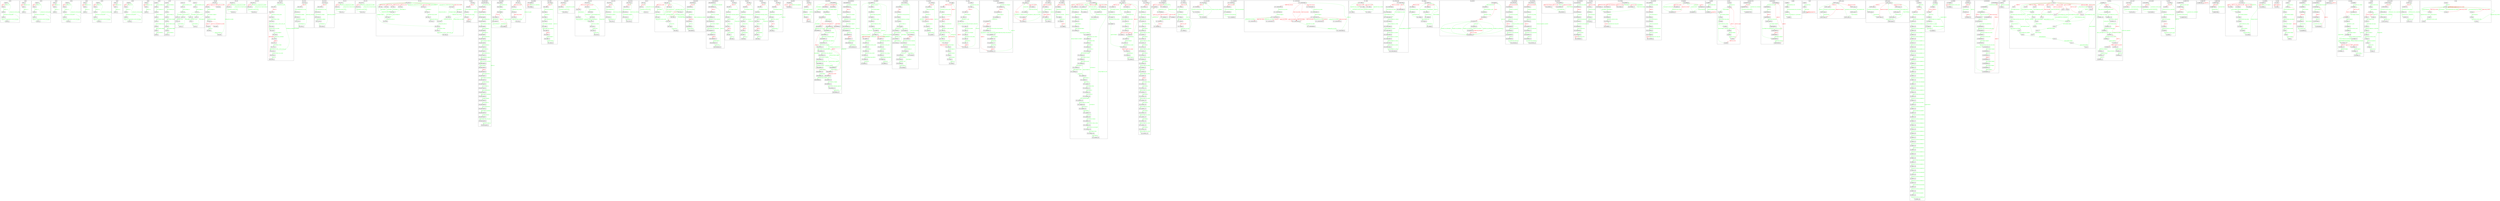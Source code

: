 digraph {
 node [shape=record];
subgraph cluster_0x0030 {
 label="0x0030";
"0x0030_0" -> "0x0030_1"[color=red, fontcolor=red, label="WAIT(0,0)"];
"0x0030_1" -> "0x0030_0"[color=green, fontcolor=green, label="LTEi(0x72,0)"];
"0x0030_1" -> "0x0030_2"[color=green, fontcolor=green, label="SUBI(0x72,1)"];
"0x0030_2" -> "0x0030_3"[color=green, fontcolor=green, label="PLAYWAVE(0,SOUND_HURT)"];
"0x0030_3" -> "0x0030_4"[color=green, fontcolor=green, label="GTEi(0x72,1)"];
"0x0030_3" -> "0x0030_4"[color=green, fontcolor=green, label="PLAYWAVE(0,SOUND_THUNDER)"];
"0x0030_4" -> "0x0030_0"[color=green, fontcolor=green, label="SIGNALi(SIG_SUB,SID_AURA)"];
}
 subgraph "cluster_0x0031" {
 label="0x0031";
"0x0031_0" -> "0x0031_1"[color=red, fontcolor=red, label="WAIT(0,0)"];
"0x0031_1" -> "0x0031_2"[color=green, fontcolor=green, label="ADDI(0x72,1)"];
"0x0031_1" -> "0x0031_0"[color=green, fontcolor=green, label="GTEi(0x72,200)"];
}
 subgraph "cluster_0x0032" {
 label="0x0032";
"0x0032_0" -> "0x0032_1"[color=red, fontcolor=red, label="WAIT(0,0)"];
"0x0032_1" -> "0x0032_0"[color=green, fontcolor=green, label="LTEi(0x71,0)"];
"0x0032_1" -> "0x0032_2"[color=green, fontcolor=green, label="SUBI(0x71,1)"];
"0x0032_2" -> "0x0032_3"[color=green, fontcolor=green, label="PLAYWAVE(0,SOUND_HURT)"];
"0x0032_3" -> "0x0032_4"[color=green, fontcolor=green, label="GTEi(0x71,1)"];
"0x0032_3" -> "0x0032_4"[color=green, fontcolor=green, label="PLAYWAVE(0,SOUND_THUNDER)"];
"0x0032_4" -> "0x0032_0"[color=green, fontcolor=green, label="SIGNALi(SIG_SUB,SID_AURA)"];
}
 subgraph "cluster_0x0033" {
 label="0x0033";
"0x0033_0" -> "0x0033_1"[color=red, fontcolor=red, label="WAIT(0,0)"];
"0x0033_1" -> "0x0033_2"[color=green, fontcolor=green, label="ADDI(0x71,1)"];
"0x0033_1" -> "0x0033_0"[color=green, fontcolor=green, label="GTEi(0x71,5)"];
}
 subgraph "cluster_0x0034" {
 label="0x0034";
"0x0034_0" -> "0x0034_1"[color=red, fontcolor=red, label="WAIT(0,0)"];
"0x0034_1" -> "0x0034_0"[color=green, fontcolor=green, label="LTEi(0x73,0)"];
"0x0034_1" -> "0x0034_2"[color=green, fontcolor=green, label="SUBI(0x73,1)"];
"0x0034_2" -> "0x0034_3"[color=green, fontcolor=green, label="PLAYWAVE(0,SOUND_HURT)"];
"0x0034_3" -> "0x0034_4"[color=green, fontcolor=green, label="GTEi(0x73,1)"];
"0x0034_3" -> "0x0034_4"[color=green, fontcolor=green, label="PLAYWAVE(0,SOUND_THUNDER)"];
"0x0034_4" -> "0x0034_0"[color=green, fontcolor=green, label="SIGNALi(SIG_SUB,SID_AURA)"];
}
 subgraph "cluster_0x0035" {
 label="0x0035";
"0x0035_0" -> "0x0035_1"[color=red, fontcolor=red, label="WAIT(0,0)"];
"0x0035_1" -> "0x0035_2"[color=green, fontcolor=green, label="ADDI(0x73,1)"];
"0x0035_1" -> "0x0035_0"[color=green, fontcolor=green, label="GTEi(0x73,23)"];
}
 subgraph "cluster_0x0036" {
 label="0x0036";
"0x0036_0" -> "0x0036_1"[color=red, fontcolor=red, label="WAIT(0,0)"];
"0x0036_1" -> "0x0036_0"[color=green, fontcolor=green, label="LTEi(0x70,0)"];
"0x0036_1" -> "0x0036_2"[color=green, fontcolor=green, label="SUBI(0x70,1)"];
"0x0036_2" -> "0x0036_3"[color=green, fontcolor=green, label="PLAYWAVE(0,SOUND_HURT)"];
"0x0036_3" -> "0x0036_4"[color=green, fontcolor=green, label="GTEi(0x70,1)"];
"0x0036_3" -> "0x0036_4"[color=green, fontcolor=green, label="PLAYWAVE(0,SOUND_THUNDER)"];
"0x0036_4" -> "0x0036_0"[color=green, fontcolor=green, label="SIGNALi(SIG_SUB,SID_AURA)"];
}
 subgraph "cluster_0x0037" {
 label="0x0037";
"0x0037_0" -> "0x0037_1"[color=red, fontcolor=red, label="WAIT(0,0)"];
"0x0037_1" -> "0x0037_2"[color=green, fontcolor=green, label="ADDI(0x70,1)"];
"0x0037_1" -> "0x0037_0"[color=green, fontcolor=green, label="GTEi(0x70,10)"];
}
 subgraph "cluster_0x0038" {
 label="0x0038";
"0x0038_0" -> "0x0038_1"[color=red, fontcolor=red, label="WAIT(0,0)"];
"0x0038_1" -> "0x0038_0"[color=green, fontcolor=green, label="LTEi(0x75,0)"];
"0x0038_1" -> "0x0038_2"[color=green, fontcolor=green, label="SUBI(0x75,1)"];
"0x0038_2" -> "0x0038_3"[color=green, fontcolor=green, label="PLAYWAVE(0,SOUND_HURT)"];
"0x0038_3" -> "0x0038_4"[color=green, fontcolor=green, label="GTEi(0x75,1)"];
"0x0038_3" -> "0x0038_4"[color=green, fontcolor=green, label="PLAYWAVE(0,SOUND_THUNDER)"];
"0x0038_4" -> "0x0038_0"[color=green, fontcolor=green, label="SIGNALi(SIG_SUB,SID_AURA)"];
}
 subgraph "cluster_0x0039" {
 label="0x0039";
"0x0039_0" -> "0x0039_1"[color=red, fontcolor=red, label="WAIT(0,0)"];
"0x0039_1" -> "0x0039_2"[color=green, fontcolor=green, label="ADDI(0x75,1)"];
"0x0039_1" -> "0x0039_0"[color=green, fontcolor=green, label="GTEi(0x75,100)"];
}
 subgraph "cluster_0x0049" {
 label="0x0049";
"0x0049_1" -> "0x0049_2"[color=green, fontcolor=green, label="ASSIGN(WSPRITE,10)"];
"0x0049_2" -> "0x0049_3"[color=green, fontcolor=green, label="MUL(WSPRITE,0x77)"];
"0x0049_3" -> "0x0049_4"[color=green, fontcolor=green, label="ASSIGN(WPARM,10)"];
"0x0049_4" -> "0x0049_5"[color=green, fontcolor=green, label="DIV(WSPRITE,WPARM)"];
"0x0049_5" -> "0x0049_6"[color=green, fontcolor=green, label="ASSIGN(WPARM,0x01c0)"];
"0x0049_6" -> "0x0049_7"[color=green, fontcolor=green, label="ADD(WSPRITE,WPARM)"];
"0x0049_7" -> "0x0049_0"[color=green, fontcolor=green, label="SHOW(WSPRITE,0)"];
}
 subgraph "cluster_0x1000" {
 label="0x1000";
"0x1000_0" -> "0x1000_1"[color=green, fontcolor=green, label="ASSIGN(WSPRITE,9)"];
"0x1000_1" -> "0x1000_2"[color=green, fontcolor=green, label="MUL(WSPRITE,0x01)"];
"0x1000_2" -> "0x1000_3"[color=green, fontcolor=green, label="ASSIGN(WPARM,20)"];
"0x1000_3" -> "0x1000_4"[color=green, fontcolor=green, label="DIV(WSPRITE,WPARM)"];
"0x1000_4" -> "0x1000_5"[color=green, fontcolor=green, label="ASSIGN(WPARM,0x0280)"];
"0x1000_5" -> "0x1000_6"[color=green, fontcolor=green, label="ADD(WSPRITE,WPARM)"];
"0x1000_6" -> "0x1000_10"[color=green, fontcolor=green, label="SHOW(WSPRITE,0)"];
}
 subgraph "cluster_0x1001" {
 label="0x1001";
"0x1001_3" -> "0x1001_4"[color=green, fontcolor=green, label="ASSIGN(WSPRITE,0x0270)"];
"0x1001_4" -> "0x1001_5"[color=green, fontcolor=green, label="ASSIGN(WPARM,10)"];
"0x1001_5" -> "0x1001_20"[color=green, fontcolor=green, label="LTEi(WPARM,0)"];
"0x1001_5" -> "0x1001_6"[color=green, fontcolor=green, label="SHOW(WSPRITE,0)"];
"0x1001_6" -> "0x1001_7"[color=green, fontcolor=green, label="EMTIME(0,1000/1)"];
"0x1001_7" -> "0x1001_8"[color=green, fontcolor=green, label="ADDI(WSPRITE,1)"];
"0x1001_8" -> "0x1001_5"[color=green, fontcolor=green, label="SUBI(WPARM,1)"];
"0x1001_32" -> "0x1001_33"[color=green, fontcolor=green, label="ASSIGN(WSPRITE,0x0279)"];
"0x1001_33" -> "0x1001_34"[color=green, fontcolor=green, label="ASSIGN(WPARM,10)"];
"0x1001_34" -> "0x1001_40"[color=green, fontcolor=green, label="LTEi(WPARM,0)"];
"0x1001_34" -> "0x1001_35"[color=green, fontcolor=green, label="SHOW(WSPRITE,0)"];
"0x1001_35" -> "0x1001_36"[color=green, fontcolor=green, label="EMTIME(0,1000/1)"];
"0x1001_36" -> "0x1001_37"[color=green, fontcolor=green, label="SUBI(WSPRITE,1)"];
"0x1001_37" -> "0x1001_34"[color=green, fontcolor=green, label="SUBI(WPARM,1)"];
}
 subgraph "cluster_M02_BIN" {
 label="M02_BIN";
"M02_BIN_0" -> "M02_BIN_1"[color=red, fontcolor=red, label="DROP(0,0)"];
"M02_BIN_0" -> "M02_BIN_8"[color=red, fontcolor=red, label="WAIT(0,SIG_CLOSE)"];
"M02_BIN_1" -> "M02_BIN_2"[color=green, fontcolor=green, label="ASHOW(WOBJECT,0)"];
"M02_BIN_2" -> "M02_BIN_3"[color=green, fontcolor=green, label="MOV(WTEMP1,WOBJECT)"];
"M02_BIN_3" -> "M02_BIN_4"[color=green, fontcolor=green, label="SIGNAL(WIP_S02_EBIN,)"];
"M02_BIN_4" -> "M02_BIN_5"[color=red, fontcolor=red, label="GRAB(0,0)"];
"M02_BIN_4" -> "M02_BIN_9"[color=red, fontcolor=red, label="WAIT(0,SIG_CLOSE)"];
"M02_BIN_5" -> "M02_BIN_6"[color=green, fontcolor=green, label="SHOW(0,0)"];
"M02_BIN_6" -> "M02_BIN_7"[color=green, fontcolor=green, label="ASSIGN(WTEMP1,0)"];
"M02_BIN_7" -> "M02_BIN_0"[color=green, fontcolor=green, label="SIGNAL(WIP_S02_EBIN,)"];
"M02_BIN_8" -> "M02_BIN_0"[color=red, fontcolor=red, label="WAIT(0,SIG_OPEN)"];
"M02_BIN_9" -> "M02_BIN_4"[color=red, fontcolor=red, label="WAIT(0,SIG_OPEN)"];
}
 subgraph "cluster_M02_DN1" {
 label="M02_DN1";
"M02_DN1_0" -> "M02_DN1_1"[color=red, fontcolor=red, label="CLICK(0,0)"];
"M02_DN1_1" -> "M02_DN1_0"[color=green, fontcolor=green, label="IFSTATE(M02_LOCKED,WIP_S02_LOCK)"];
"M02_DN1_1" -> "M02_DN1_2"[color=green, fontcolor=green, label="PLAYWAVE(0,SOUND_CLICK)"];
"M02_DN1_2" -> "M02_DN1_0"[color=green, fontcolor=green, label="SIGNAL(WIP_S02_VIAL,SIG_DEC1)"];
}
 subgraph "cluster_M02_DN10" {
 label="M02_DN10";
"M02_DN10_0" -> "M02_DN10_1"[color=red, fontcolor=red, label="CLICK(0,0)"];
"M02_DN10_1" -> "M02_DN10_0"[color=green, fontcolor=green, label="IFSTATE(M02_LOCKED,WIP_S02_LOCK)"];
"M02_DN10_1" -> "M02_DN10_2"[color=green, fontcolor=green, label="PLAYWAVE(0,SOUND_CLICK)"];
"M02_DN10_2" -> "M02_DN10_0"[color=green, fontcolor=green, label="SIGNAL(WIP_S02_VIAL,SIG_DEC10)"];
}
 subgraph "cluster_M02_LOCK" {
 label="M02_LOCK";
"M02_LOCK_0" -> "M02_LOCK_1"[color=green, fontcolor=green, label="C_ACCEPT(0,IDC_KEY)"];
"M02_LOCK_1" -> "M02_LOCK_2"[color=red, fontcolor=red, label="DROP(0,0)"];
"M02_LOCK_2" -> "M02_LOCK_3"[color=green, fontcolor=green, label="PLAYWAVE(0,SOUND_CLICK)"];
"M02_LOCK_3" -> "M02_LOCK_4"[color=green, fontcolor=green, label="MOV(WTEMP1,WTHIS)"];
"M02_LOCK_4" -> "M02_LOCK_5"[color=green, fontcolor=green, label="ADDI(WTEMP1,S02_BIN___XX-S02_LOCK__XX)"];
"M02_LOCK_5" -> "M02_LOCK_7"[color=green, fontcolor=green, label="SIGNAL(WTEMP1,SIG_OPEN)"];
"M02_LOCK_7" -> "M02_LOCK_8"[color=green, fontcolor=green, label="O_ACCEPT(WOBJECT,)"];
"M02_LOCK_8" -> "M02_LOCK_9"[color=green, fontcolor=green, label="SHOW(0,IDS_LOCKWKEY)"];
"M02_LOCK_9" -> "M02_LOCK_10"[color=red, fontcolor=red, label="GRAB(0,0)"];
"M02_LOCK_10" -> "M02_LOCK_11"[color=green, fontcolor=green, label="MOV(WTEMP1,WTHIS)"];
"M02_LOCK_11" -> "M02_LOCK_12"[color=green, fontcolor=green, label="ADDI(WTEMP1,S02_BIN___XX-S02_LOCK__XX)"];
"M02_LOCK_12" -> "M02_LOCK_0"[color=green, fontcolor=green, label="IFSTATE(M02_OPENEMPTY,WTEMP1)"];
"M02_LOCK_12" -> "M02_LOCK_14"[color=green, fontcolor=green, label="SIGNAL(WTEMP1,SIG_CLOSE)"];
"M02_LOCK_14" -> "M02_LOCK_15"[color=green, fontcolor=green, label="SHOW(0,0)"];
"M02_LOCK_15" -> "M02_LOCK_2"[color=red, fontcolor=red, label="DROP(WPARM,0)"];
}
 subgraph "cluster_M02_NUM1" {
 label="M02_NUM1";
"M02_NUM1_0" -> "M02_NUM1_1"[color=red, fontcolor=red, label="WAIT(0,0)"];
"M02_NUM1_1" -> "M02_NUM1_2"[color=green, fontcolor=green, label="REF_MACHINE(WIP_S02_VIAL,)"];
"M02_NUM1_2" -> "M02_NUM1_3"[color=green, fontcolor=green, label="MOV(BFRAME,R_WPARM)"];
"M02_NUM1_3" -> "M02_NUM1_4"[color=green, fontcolor=green, label="SUB(BFRAME,R_BPARM)"];
"M02_NUM1_4" -> "M02_NUM1_5"[color=green, fontcolor=green, label="MODI(BFRAME,10)"];
"M02_NUM1_5" -> "M02_NUM1_0"[color=green, fontcolor=green, label="SHOW(0,IDS_CITYNUM)"];
}
 subgraph "cluster_M02_NUM10" {
 label="M02_NUM10";
"M02_NUM10_0" -> "M02_NUM10_1"[color=red, fontcolor=red, label="WAIT(0,0)"];
"M02_NUM10_1" -> "M02_NUM10_2"[color=green, fontcolor=green, label="REF_MACHINE(WIP_S02_VIAL,)"];
"M02_NUM10_2" -> "M02_NUM10_3"[color=green, fontcolor=green, label="MOV(BFRAME,R_WPARM)"];
"M02_NUM10_3" -> "M02_NUM10_4"[color=green, fontcolor=green, label="SUB(BFRAME,R_BPARM)"];
"M02_NUM10_4" -> "M02_NUM10_5"[color=green, fontcolor=green, label="DIVI(BFRAME,10)"];
"M02_NUM10_5" -> "M02_NUM10_0"[color=green, fontcolor=green, label="SHOW(0,IDS_CITYNUM)"];
}
 subgraph "cluster_M02_UP1" {
 label="M02_UP1";
"M02_UP1_0" -> "M02_UP1_1"[color=red, fontcolor=red, label="CLICK(0,0)"];
"M02_UP1_1" -> "M02_UP1_0"[color=green, fontcolor=green, label="IFSTATE(M02_LOCKED,WIP_S02_LOCK)"];
"M02_UP1_1" -> "M02_UP1_2"[color=green, fontcolor=green, label="PLAYWAVE(0,SOUND_CLICK)"];
"M02_UP1_2" -> "M02_UP1_0"[color=green, fontcolor=green, label="SIGNAL(WIP_S02_VIAL,SIG_INC1)"];
}
 subgraph "cluster_M02_UP10" {
 label="M02_UP10";
"M02_UP10_0" -> "M02_UP10_1"[color=red, fontcolor=red, label="CLICK(0,0)"];
"M02_UP10_1" -> "M02_UP10_0"[color=green, fontcolor=green, label="IFSTATE(M02_LOCKED,WIP_S02_LOCK)"];
"M02_UP10_1" -> "M02_UP10_2"[color=green, fontcolor=green, label="PLAYWAVE(0,SOUND_CLICK)"];
"M02_UP10_2" -> "M02_UP10_0"[color=green, fontcolor=green, label="SIGNAL(WIP_S02_VIAL,SIG_INC10)"];
}
 subgraph "cluster_M02_VIAL" {
 label="M02_VIAL";
"M02_VIAL_0" -> "M02_VIAL_10"[color=red, fontcolor=red, label="DRAG(0,IDD_SCOOPE)"];
"M02_VIAL_0" -> "M02_VIAL_22"[color=red, fontcolor=red, label="DRAG(0,IDD_SCOOPF)"];
"M02_VIAL_0" -> "M02_VIAL_1"[color=red, fontcolor=red, label="WAIT(0,SIG_INC1)"];
"M02_VIAL_0" -> "M02_VIAL_2"[color=red, fontcolor=red, label="WAIT(0,SIG_DEC1)"];
"M02_VIAL_0" -> "M02_VIAL_3"[color=red, fontcolor=red, label="WAIT(0,SIG_INC10)"];
"M02_VIAL_0" -> "M02_VIAL_4"[color=red, fontcolor=red, label="WAIT(0,SIG_DEC10)"];
"M02_VIAL_1" -> "M02_VIAL_7"[color=green, fontcolor=green, label="ADDI(WPARM,1)"];
"M02_VIAL_2" -> "M02_VIAL_7"[color=green, fontcolor=green, label="SUBI(WPARM,1)"];
"M02_VIAL_3" -> "M02_VIAL_7"[color=green, fontcolor=green, label="ADDI(WPARM,10)"];
"M02_VIAL_4" -> "M02_VIAL_7"[color=green, fontcolor=green, label="SUBI(WPARM,10)"];
"M02_VIAL_7" -> "M02_VIAL_8"[color=green, fontcolor=green, label="ASSIGN(WPARM,99)"];
"M02_VIAL_7" -> "M02_VIAL_8"[color=green, fontcolor=green, label="LTEi(WPARM,99)"];
"M02_VIAL_8" -> "M02_VIAL_9"[color=green, fontcolor=green, label="SIGNAL(WIP_DISP10,0)"];
"M02_VIAL_9" -> "M02_VIAL_0"[color=green, fontcolor=green, label="SIGNAL(WIP_DISP01,0)"];
"M02_VIAL_10" -> "M02_VIAL_0"[color=green, fontcolor=green, label="EQUALi(BPARM,0)"];
"M02_VIAL_10" -> "M02_VIAL_0"[color=green, fontcolor=green, label="NOTSTATE(M02_KEYED,WIP_S02_LOCK)"];
"M02_VIAL_10" -> "M02_VIAL_11"[color=green, fontcolor=green, label="SUBI(BPARM,1)"];
"M02_VIAL_11" -> "M02_VIAL_12"[color=green, fontcolor=green, label="HANDOFF(0,IDD_SCOOPF)"];
"M02_VIAL_12" -> "M02_VIAL_13"[color=green, fontcolor=green, label="SIGNAL(WIP_DISP10,0)"];
"M02_VIAL_13" -> "M02_VIAL_0"[color=green, fontcolor=green, label="SIGNAL(WIP_DISP01,0)"];
"M02_VIAL_22" -> "M02_VIAL_23"[color=green, fontcolor=green, label="ADDI(BPARM,1)"];
"M02_VIAL_22" -> "M02_VIAL_24"[color=green, fontcolor=green, label="GTE(BPARM,WPARM)"];
"M02_VIAL_22" -> "M02_VIAL_0"[color=green, fontcolor=green, label="NOTSTATE(M02_LOCKED,WIP_S02_LOCK)"];
"M02_VIAL_23" -> "M02_VIAL_24"[color=green, fontcolor=green, label="HANDOFF(0,IDD_SCOOPE)"];
"M02_VIAL_24" -> "M02_VIAL_25"[color=green, fontcolor=green, label="SIGNAL(WIP_DISP10,0)"];
"M02_VIAL_25" -> "M02_VIAL_26"[color=green, fontcolor=green, label="SIGNAL(WIP_DISP01,0)"];
"M02_VIAL_26" -> "M02_VIAL_0"[color=green, fontcolor=green, label="LT(BPARM,WPARM)"];
"M02_VIAL_26" -> "M02_VIAL_27"[color=green, fontcolor=green, label="MOV(WTEMP1,WTHIS)"];
"M02_VIAL_27" -> "M02_VIAL_28"[color=green, fontcolor=green, label="ADDI(WTEMP1,S02_BIN___XX-S02_VIAL__XX)"];
"M02_VIAL_28" -> "M02_VIAL_0"[color=green, fontcolor=green, label="SIGNAL(WTEMP1,SIG_OPEN)"];
}
 subgraph "cluster_M04_BIN" {
 label="M04_BIN";
"M04_BIN_0" -> "M04_BIN_1"[color=red, fontcolor=red, label="WAIT(0,0)"];
"M04_BIN_1" -> "M04_BIN_2"[color=green, fontcolor=green, label="ASSIGN(WOBJECT,IDD_CITY_KEY1)"];
"M04_BIN_2" -> "M04_BIN_3"[color=green, fontcolor=green, label="SHOW(0,IDS_KEY_IN_BIN)"];
"M04_BIN_3" -> "M04_BIN_4"[color=red, fontcolor=red, label="GRAB(0,0)"];
"M04_BIN_4" -> "M04_BIN_0"[color=green, fontcolor=green, label="SHOW(0,0)"];
}
 subgraph "cluster_M04_KEYCLAMP" {
 label="M04_KEYCLAMP";
"M04_KEYCLAMP_0" -> "M04_KEYCLAMP_1"[color=green, fontcolor=green, label="C_ACCEPT(0,IDC_KEY)"];
"M04_KEYCLAMP_1" -> "M04_KEYCLAMP_2"[color=red, fontcolor=red, label="DROP(0,0)"];
"M04_KEYCLAMP_2" -> "M04_KEYCLAMP_3"[color=green, fontcolor=green, label="SUBI(WOBJECT,IDD_CITY_KEY1)"];
"M04_KEYCLAMP_3" -> "M04_KEYCLAMP_4"[color=green, fontcolor=green, label="REF_MACHINE(WIP3,)"];
"M04_KEYCLAMP_4" -> "M04_KEYCLAMP_5"[color=green, fontcolor=green, label="MOV(R_BFRAME,WOBJECT)"];
"M04_KEYCLAMP_5" -> "M04_KEYCLAMP_6"[color=green, fontcolor=green, label="MODI(R_BFRAME,4)"];
"M04_KEYCLAMP_6" -> "M04_KEYCLAMP_7"[color=green, fontcolor=green, label="DIVI(WOBJECT,4)"];
"M04_KEYCLAMP_7" -> "M04_KEYCLAMP_8"[color=green, fontcolor=green, label="REF_MACHINE(WIP2,)"];
"M04_KEYCLAMP_8" -> "M04_KEYCLAMP_9"[color=green, fontcolor=green, label="MOV(R_BFRAME,WOBJECT)"];
"M04_KEYCLAMP_9" -> "M04_KEYCLAMP_10"[color=green, fontcolor=green, label="MODI(R_BFRAME,4)"];
"M04_KEYCLAMP_10" -> "M04_KEYCLAMP_11"[color=green, fontcolor=green, label="DIVI(WOBJECT,4)"];
"M04_KEYCLAMP_11" -> "M04_KEYCLAMP_12"[color=green, fontcolor=green, label="REF_MACHINE(WIP1,)"];
"M04_KEYCLAMP_12" -> "M04_KEYCLAMP_13"[color=green, fontcolor=green, label="MOV(R_BFRAME,WOBJECT)"];
"M04_KEYCLAMP_13" -> "M04_KEYCLAMP_14"[color=green, fontcolor=green, label="SHOW(0,IDS_KEY_CFGWKEY)"];
"M04_KEYCLAMP_14" -> "M04_KEYCLAMP_15"[color=green, fontcolor=green, label="CLEAR(WOBJECT,)"];
"M04_KEYCLAMP_15" -> "M04_KEYCLAMP_16"[color=red, fontcolor=red, label="GRAB(0,0)"];
"M04_KEYCLAMP_16" -> "M04_KEYCLAMP_17"[color=green, fontcolor=green, label="REF_MACHINE(WIP1,)"];
"M04_KEYCLAMP_17" -> "M04_KEYCLAMP_18"[color=green, fontcolor=green, label="MOV(WOBJECT,R_BFRAME)"];
"M04_KEYCLAMP_18" -> "M04_KEYCLAMP_19"[color=green, fontcolor=green, label="CLEAR(R_BFRAME,)"];
"M04_KEYCLAMP_19" -> "M04_KEYCLAMP_20"[color=green, fontcolor=green, label="MULI(WOBJECT,4)"];
"M04_KEYCLAMP_20" -> "M04_KEYCLAMP_21"[color=green, fontcolor=green, label="REF_MACHINE(WIP2,)"];
"M04_KEYCLAMP_21" -> "M04_KEYCLAMP_22"[color=green, fontcolor=green, label="ADD(WOBJECT,R_BFRAME)"];
"M04_KEYCLAMP_22" -> "M04_KEYCLAMP_23"[color=green, fontcolor=green, label="CLEAR(R_BFRAME,)"];
"M04_KEYCLAMP_23" -> "M04_KEYCLAMP_24"[color=green, fontcolor=green, label="MULI(WOBJECT,4)"];
"M04_KEYCLAMP_24" -> "M04_KEYCLAMP_25"[color=green, fontcolor=green, label="REF_MACHINE(WIP3,)"];
"M04_KEYCLAMP_25" -> "M04_KEYCLAMP_26"[color=green, fontcolor=green, label="ADD(WOBJECT,R_BFRAME)"];
"M04_KEYCLAMP_26" -> "M04_KEYCLAMP_27"[color=green, fontcolor=green, label="CLEAR(R_BFRAME,)"];
"M04_KEYCLAMP_27" -> "M04_KEYCLAMP_28"[color=green, fontcolor=green, label="ADDI(WOBJECT,IDD_CITY_KEY1)"];
"M04_KEYCLAMP_28" -> "M04_KEYCLAMP_29"[color=green, fontcolor=green, label="HANDOFF(WOBJECT,)"];
"M04_KEYCLAMP_29" -> "M04_KEYCLAMP_0"[color=green, fontcolor=green, label="SHOW(0,0)"];
}
 subgraph "cluster_M04_SLIDER" {
 label="M04_SLIDER";
"M04_SLIDER_0" -> "M04_SLIDER_1"[color=green, fontcolor=green, label="MOV(WSPRITE,WIP1)"];
"M04_SLIDER_1" -> "M04_SLIDER_5"[color=green, fontcolor=green, label="SHOW(WSPRITE,)"];
"M04_SLIDER_5" -> "M04_SLIDER_10"[color=red, fontcolor=red, label="CLICK(0,0)"];
"M04_SLIDER_5" -> "M04_SLIDER_30"[color=red, fontcolor=red, label="WAIT(0,0)"];
"M04_SLIDER_10" -> "M04_SLIDER_20"[color=green, fontcolor=green, label="ADDI(BFRAME,1)"];
"M04_SLIDER_20" -> "M04_SLIDER_30"[color=green, fontcolor=green, label="ASSIGN(BFRAME,0)"];
"M04_SLIDER_20" -> "M04_SLIDER_30"[color=green, fontcolor=green, label="LTEi(BFRAME,3)"];
"M04_SLIDER_30" -> "M04_SLIDER_5"[color=green, fontcolor=green, label="SHOW(WSPRITE,)"];
}
 subgraph "cluster_M04_VIAL" {
 label="M04_VIAL";
"M04_VIAL_0" -> "M04_VIAL_1"[color=red, fontcolor=red, label="DRAG(0,IDD_SCOOPF)"];
"M04_VIAL_1" -> "M04_VIAL_2"[color=green, fontcolor=green, label="HANDOFF(0,IDD_SCOOPE)"];
"M04_VIAL_2" -> "M04_VIAL_3"[color=red, fontcolor=red, label="DRAG(0,IDD_SCOOPF)"];
"M04_VIAL_3" -> "M04_VIAL_4"[color=green, fontcolor=green, label="HANDOFF(0,IDD_SCOOPE)"];
"M04_VIAL_4" -> "M04_VIAL_0"[color=green, fontcolor=green, label="SIGNALi(0,S04_BIN)"];
}
 subgraph "cluster_M05_BUBBLE" {
 label="M05_BUBBLE";
"M05_BUBBLE_0" -> "M05_BUBBLE_1"[color=red, fontcolor=red, label="WAIT(0,0)"];
"M05_BUBBLE_1" -> "M05_BUBBLE_0"[color=green, fontcolor=green, label="VIDEO(0,IDS_CHEMBUBL)"];
}
 subgraph "cluster_M05_CHEM" {
 label="M05_CHEM";
"M05_CHEM_0" -> "M05_CHEM_1"[color=red, fontcolor=red, label="WAIT(0,0)"];
"M05_CHEM_1" -> "M05_CHEM_2"[color=green, fontcolor=green, label="SHOW(0,IDS_CHEMFILL)"];
"M05_CHEM_2" -> "M05_CHEM_3"[color=green, fontcolor=green, label="ANIMATE(0,0)"];
"M05_CHEM_3" -> "M05_CHEM_4"[color=green, fontcolor=green, label="REF_MACHINE(WIP1,)"];
"M05_CHEM_4" -> "M05_CHEM_5"[color=green, fontcolor=green, label="MOV(WOBJECT,R_BFRAME)"];
"M05_CHEM_5" -> "M05_CHEM_20"[color=green, fontcolor=green, label="ADDI(WOBJECT,IDD_CHEMV01)"];
"M05_CHEM_20" -> "M05_CHEM_21"[color=red, fontcolor=red, label="GRAB(0,0)"];
"M05_CHEM_21" -> "M05_CHEM_22"[color=green, fontcolor=green, label="CLEAR(WOBJECT,)"];
"M05_CHEM_22" -> "M05_CHEM_23"[color=green, fontcolor=green, label="CLEAR(WSPRITE,)"];
"M05_CHEM_23" -> "M05_CHEM_0"[color=green, fontcolor=green, label="SHOW(0,0)"];
}
 subgraph "cluster_M05_DOWN" {
 label="M05_DOWN";
"M05_DOWN_0" -> "M05_DOWN_1"[color=red, fontcolor=red, label="CLICK(0,0)"];
"M05_DOWN_1" -> "M05_DOWN_2"[color=green, fontcolor=green, label="PLAYWAVE(0,SOUND_CLICK)"];
"M05_DOWN_2" -> "M05_DOWN_0"[color=green, fontcolor=green, label="SIGNAL(WIP1,SIG_DEC1)"];
}
 subgraph "cluster_M05_ICON" {
 label="M05_ICON";
"M05_ICON_0" -> "M05_ICON_1"[color=red, fontcolor=red, label="WAIT(0,SIG_INC1)"];
"M05_ICON_0" -> "M05_ICON_7"[color=red, fontcolor=red, label="WAIT(0,SIG_DEC1)"];
"M05_ICON_1" -> "M05_ICON_2"[color=green, fontcolor=green, label="ADDI(BFRAME,1)"];
"M05_ICON_2" -> "M05_ICON_20"[color=green, fontcolor=green, label="ASSIGN(BFRAME,0)"];
"M05_ICON_2" -> "M05_ICON_20"[color=green, fontcolor=green, label="LTi(BFRAME,WIP4)"];
"M05_ICON_7" -> "M05_ICON_8"[color=green, fontcolor=green, label="EQUALi(BFRAME,0)"];
"M05_ICON_7" -> "M05_ICON_20"[color=green, fontcolor=green, label="SUBI(BFRAME,1)"];
"M05_ICON_8" -> "M05_ICON_9"[color=green, fontcolor=green, label="ASSIGN(BFRAME,WIP4)"];
"M05_ICON_9" -> "M05_ICON_20"[color=green, fontcolor=green, label="SUBI(BFRAME,1)"];
"M05_ICON_20" -> "M05_ICON_21"[color=green, fontcolor=green, label="SHOW(0,IDS_CHEMS)"];
"M05_ICON_21" -> "M05_ICON_22"[color=green, fontcolor=green, label="SIGNAL(WIP1,)"];
"M05_ICON_22" -> "M05_ICON_23"[color=green, fontcolor=green, label="SIGNAL(WIP2,)"];
"M05_ICON_23" -> "M05_ICON_0"[color=green, fontcolor=green, label="SIGNAL(WIP3,)"];
}
 subgraph "cluster_M05_NUM1" {
 label="M05_NUM1";
"M05_NUM1_0" -> "M05_NUM1_1"[color=red, fontcolor=red, label="WAIT(0,0)"];
"M05_NUM1_1" -> "M05_NUM1_2"[color=green, fontcolor=green, label="REF_MACHINE(WIP1,)"];
"M05_NUM1_2" -> "M05_NUM1_3"[color=green, fontcolor=green, label="MOV(BFRAME,R_BPARM)"];
"M05_NUM1_3" -> "M05_NUM1_4"[color=green, fontcolor=green, label="MODI(BFRAME,10)"];
"M05_NUM1_4" -> "M05_NUM1_0"[color=green, fontcolor=green, label="SHOW(0,IDS_CITYNUM)"];
}
 subgraph "cluster_M05_NUM10" {
 label="M05_NUM10";
"M05_NUM10_0" -> "M05_NUM10_1"[color=red, fontcolor=red, label="WAIT(0,0)"];
"M05_NUM10_1" -> "M05_NUM10_2"[color=green, fontcolor=green, label="REF_MACHINE(WIP1,)"];
"M05_NUM10_2" -> "M05_NUM10_3"[color=green, fontcolor=green, label="MOV(BFRAME,R_BPARM)"];
"M05_NUM10_3" -> "M05_NUM10_4"[color=green, fontcolor=green, label="DIVI(BFRAME,10)"];
"M05_NUM10_4" -> "M05_NUM10_0"[color=green, fontcolor=green, label="SHOW(0,IDS_CITYNUM)"];
}
 subgraph "cluster_M05_UP" {
 label="M05_UP";
"M05_UP_0" -> "M05_UP_1"[color=red, fontcolor=red, label="CLICK(0,0)"];
"M05_UP_1" -> "M05_UP_2"[color=green, fontcolor=green, label="PLAYWAVE(0,SOUND_CLICK)"];
"M05_UP_2" -> "M05_UP_0"[color=green, fontcolor=green, label="SIGNAL(WIP1,SIG_INC1)"];
}
 subgraph "cluster_M05_VIAL" {
 label="M05_VIAL";
"M05_VIAL_0" -> "M05_VIAL_7"[color=red, fontcolor=red, label="CLICK(0,0)"];
"M05_VIAL_0" -> "M05_VIAL_1"[color=red, fontcolor=red, label="DRAG(0,IDD_SCOOPF)"];
"M05_VIAL_0" -> "M05_VIAL_20"[color=red, fontcolor=red, label="WAIT(0,0)"];
"M05_VIAL_1" -> "M05_VIAL_2"[color=green, fontcolor=green, label="ADDI(WPARM,1)"];
"M05_VIAL_1" -> "M05_VIAL_7"[color=green, fontcolor=green, label="GTE(WPARM,BPARM)"];
"M05_VIAL_2" -> "M05_VIAL_3"[color=green, fontcolor=green, label="HANDOFF(0,IDD_SCOOPE)"];
"M05_VIAL_3" -> "M05_VIAL_7"[color=green, fontcolor=green, label="PLAYWAVE(0,SOUND_SLURP)"];
"M05_VIAL_7" -> "M05_VIAL_0"[color=green, fontcolor=green, label="LT(WPARM,BPARM)"];
"M05_VIAL_7" -> "M05_VIAL_8"[color=green, fontcolor=green, label="SIGNAL(WIP1,)"];
"M05_VIAL_8" -> "M05_VIAL_9"[color=green, fontcolor=green, label="SIGNAL(WIP2,)"];
"M05_VIAL_9" -> "M05_VIAL_0"[color=green, fontcolor=green, label="SUB(WPARM,BPARM)"];
"M05_VIAL_20" -> "M05_VIAL_21"[color=green, fontcolor=green, label="REF_MACHINE(WIP3,)"];
"M05_VIAL_21" -> "M05_VIAL_22"[color=green, fontcolor=green, label="MOV(BPARM,R_BFRAME)"];
"M05_VIAL_22" -> "M05_VIAL_0"[color=green, fontcolor=green, label="MAPi(BPARM,CHEMCOST)"];
}
 subgraph "cluster_M06_PEZPOP" {
 label="M06_PEZPOP";
"M06_PEZPOP_0" -> "M06_PEZPOP_1"[color=red, fontcolor=red, label="CLICK(0,0)"];
"M06_PEZPOP_1" -> "M06_PEZPOP_2"[color=green, fontcolor=green, label="SHOW(0,IDS_PEZPOP)"];
"M06_PEZPOP_2" -> "M06_PEZPOP_3"[color=green, fontcolor=green, label="ANIMATE(0,0)"];
"M06_PEZPOP_3" -> "M06_PEZPOP_4"[color=red, fontcolor=red, label="GRAB(WIP1,)"];
"M06_PEZPOP_4" -> "M06_PEZPOP_5"[color=green, fontcolor=green, label="SHOW(0,0)"];
"M06_PEZPOP_5" -> "M06_PEZPOP_6"[color=green, fontcolor=green, label="CLEAR(WSPRITE,)"];
"M06_PEZPOP_6" -> "M06_PEZPOP_0"[color=green, fontcolor=green, label="VIDEO(V_REVERSE,IDS_PEZPOP)"];
}
 subgraph "cluster_M06_TEMPHOLD" {
 label="M06_TEMPHOLD";
"M06_TEMPHOLD_0" -> "M06_TEMPHOLD_10"[color=green, fontcolor=green, label="C_ACCEPT(0,IDC_TEMPLATE)"];
"M06_TEMPHOLD_10" -> "M06_TEMPHOLD_11"[color=red, fontcolor=red, label="DROP(0,0)"];
"M06_TEMPHOLD_11" -> "M06_TEMPHOLD_12"[color=green, fontcolor=green, label="SHOW(0,IDS_TMORPH)"];
"M06_TEMPHOLD_12" -> "M06_TEMPHOLD_13"[color=green, fontcolor=green, label="ANIMATE(0,V_LOOP|V_REWIND)"];
"M06_TEMPHOLD_13" -> "M06_TEMPHOLD_14"[color=green, fontcolor=green, label="MOV(WTEMP1,WOBJECT)"];
"M06_TEMPHOLD_14" -> "M06_TEMPHOLD_15"[color=green, fontcolor=green, label="SUBI(WTEMP1,IDD_TEMPLATE01)"];
"M06_TEMPHOLD_15" -> "M06_TEMPHOLD_16"[color=green, fontcolor=green, label="SIGNAL(WIP1,)"];
"M06_TEMPHOLD_16" -> "M06_TEMPHOLD_17"[color=red, fontcolor=red, label="GRAB(0,0)"];
"M06_TEMPHOLD_17" -> "M06_TEMPHOLD_18"[color=green, fontcolor=green, label="CLEAR(WOBJECT,)"];
"M06_TEMPHOLD_18" -> "M06_TEMPHOLD_19"[color=green, fontcolor=green, label="SIGNAL(WIP1,)"];
"M06_TEMPHOLD_19" -> "M06_TEMPHOLD_10"[color=green, fontcolor=green, label="SHOW(0,0)"];
}
 subgraph "cluster_M06_TRI1" {
 label="M06_TRI1";
"M06_TRI1_0" -> "M06_TRI1_1"[color=red, fontcolor=red, label="WAIT(0,0)"];
"M06_TRI1_1" -> "M06_TRI1_2"[color=green, fontcolor=green, label="MOV(WOBJECT,WTEMP1)"];
"M06_TRI1_2" -> "M06_TRI1_3"[color=green, fontcolor=green, label="MAPi(WOBJECT,TEMPLATE_OBJECTS)"];
"M06_TRI1_3" -> "M06_TRI1_4"[color=green, fontcolor=green, label="ASHOW(WOBJECT,)"];
"M06_TRI1_4" -> "M06_TRI1_5"[color=green, fontcolor=green, label="SIGNAL(WIP1,)"];
"M06_TRI1_5" -> "M06_TRI1_6"[color=red, fontcolor=red, label="WAIT(0,0)"];
"M06_TRI1_6" -> "M06_TRI1_7"[color=green, fontcolor=green, label="CLEAR(WOBJECT,)"];
"M06_TRI1_7" -> "M06_TRI1_8"[color=green, fontcolor=green, label="SHOW(0,0)"];
"M06_TRI1_8" -> "M06_TRI1_0"[color=green, fontcolor=green, label="SIGNAL(WIP1,)"];
}
 subgraph "cluster_M06_TRI2" {
 label="M06_TRI2";
"M06_TRI2_0" -> "M06_TRI2_1"[color=red, fontcolor=red, label="WAIT(0,0)"];
"M06_TRI2_1" -> "M06_TRI2_2"[color=green, fontcolor=green, label="MOV(BFRAME,WTEMP1)"];
"M06_TRI2_2" -> "M06_TRI2_3"[color=green, fontcolor=green, label="MAPi(BFRAME,TEMPLATE_COST)"];
"M06_TRI2_3" -> "M06_TRI2_4"[color=green, fontcolor=green, label="SHOW(0,IDS_VIALCNT)"];
"M06_TRI2_4" -> "M06_TRI2_5"[color=green, fontcolor=green, label="SIGNAL(WIP1,)"];
"M06_TRI2_5" -> "M06_TRI2_6"[color=red, fontcolor=red, label="WAIT(0,0)"];
"M06_TRI2_6" -> "M06_TRI2_7"[color=green, fontcolor=green, label="CLEAR(BFRAME,)"];
"M06_TRI2_7" -> "M06_TRI2_8"[color=green, fontcolor=green, label="SHOW(0,0)"];
"M06_TRI2_8" -> "M06_TRI2_0"[color=green, fontcolor=green, label="SIGNAL(WIP1,)"];
}
 subgraph "cluster_M06_TRI3" {
 label="M06_TRI3";
"M06_TRI3_0" -> "M06_TRI3_1"[color=red, fontcolor=red, label="WAIT(0,0)"];
"M06_TRI3_1" -> "M06_TRI3_2"[color=green, fontcolor=green, label="MOV(BFRAME,WTEMP1)"];
"M06_TRI3_2" -> "M06_TRI3_3"[color=green, fontcolor=green, label="MAPi(BFRAME,TEMPLATE_CHEM1)"];
"M06_TRI3_3" -> "M06_TRI3_4"[color=green, fontcolor=green, label="SHOW(0,IDS_CHEMS)"];
"M06_TRI3_4" -> "M06_TRI3_5"[color=green, fontcolor=green, label="SIGNAL(WIP1,)"];
"M06_TRI3_5" -> "M06_TRI3_6"[color=red, fontcolor=red, label="WAIT(0,0)"];
"M06_TRI3_6" -> "M06_TRI3_7"[color=green, fontcolor=green, label="CLEAR(BFRAME,)"];
"M06_TRI3_7" -> "M06_TRI3_8"[color=green, fontcolor=green, label="SHOW(0,0)"];
"M06_TRI3_8" -> "M06_TRI3_0"[color=green, fontcolor=green, label="SIGNAL(WIP1,)"];
}
 subgraph "cluster_M06_TRI4" {
 label="M06_TRI4";
"M06_TRI4_0" -> "M06_TRI4_1"[color=red, fontcolor=red, label="WAIT(0,0)"];
"M06_TRI4_1" -> "M06_TRI4_2"[color=green, fontcolor=green, label="MOV(BFRAME,WTEMP1)"];
"M06_TRI4_2" -> "M06_TRI4_3"[color=green, fontcolor=green, label="MAPi(BFRAME,TEMPLATE_CHEM2)"];
"M06_TRI4_3" -> "M06_TRI4_4"[color=green, fontcolor=green, label="SHOW(0,IDS_CHEMS)"];
"M06_TRI4_4" -> "M06_TRI4_5"[color=red, fontcolor=red, label="WAIT(0,0)"];
"M06_TRI4_5" -> "M06_TRI4_6"[color=green, fontcolor=green, label="CLEAR(BFRAME,)"];
"M06_TRI4_6" -> "M06_TRI4_0"[color=green, fontcolor=green, label="SHOW(0,0)"];
}
 subgraph "cluster_M08_BEEM" {
 label="M08_BEEM";
"M08_BEEM_0" -> "M08_BEEM_1"[color=red, fontcolor=red, label="CLICK(0,0)"];
"M08_BEEM_0" -> "M08_BEEM_1"[color=red, fontcolor=red, label="WAIT(0,0)"];
"M08_BEEM_1" -> "M08_BEEM_0"[color=green, fontcolor=green, label="VIDEO(0,IDS_BEAMER)"];
}
 subgraph "cluster_M08_BIN" {
 label="M08_BIN";
"M08_BIN_0" -> "M08_BIN_1"[color=red, fontcolor=red, label="WAIT(0,0)"];
"M08_BIN_1" -> "M08_BIN_2"[color=green, fontcolor=green, label="MOV(WOBJECT,WTEMP1)"];
"M08_BIN_2" -> "M08_BIN_3"[color=green, fontcolor=green, label="ASHOW(WOBJECT,)"];
"M08_BIN_3" -> "M08_BIN_4"[color=red, fontcolor=red, label="GRAB(0,0)"];
"M08_BIN_4" -> "M08_BIN_0"[color=green, fontcolor=green, label="SHOW(0,0)"];
}
 subgraph "cluster_M08_HOPPER" {
 label="M08_HOPPER";
"M08_HOPPER_0" -> "M08_HOPPER_5"[color=red, fontcolor=red, label="DRAG(0,IDD_SCOOPF)"];
"M08_HOPPER_0" -> "M08_HOPPER_1"[color=red, fontcolor=red, label="DROP(0,0)"];
"M08_HOPPER_1" -> "M08_HOPPER_2"[color=green, fontcolor=green, label="MOV(WPARM,WOBJECT)"];
"M08_HOPPER_2" -> "M08_HOPPER_20"[color=green, fontcolor=green, label="CLEAR(WOBJECT,)"];
"M08_HOPPER_5" -> "M08_HOPPER_6"[color=green, fontcolor=green, label="HANDOFF(0,IDD_SCOOPE)"];
"M08_HOPPER_6" -> "M08_HOPPER_0"[color=green, fontcolor=green, label="ADDI(BPARM,1)"];
"M08_HOPPER_20" -> "M08_HOPPER_21"[color=green, fontcolor=green, label="SHOW(WPARM,)"];
"M08_HOPPER_21" -> "M08_HOPPER_31"[color=red, fontcolor=red, label="DRAG(0,IDD_SCOOPF)"];
"M08_HOPPER_21" -> "M08_HOPPER_100"[color=red, fontcolor=red, label="DROP(0,0)"];
"M08_HOPPER_21" -> "M08_HOPPER_22"[color=red, fontcolor=red, label="GRAB(WPARM,)"];
"M08_HOPPER_22" -> "M08_HOPPER_0"[color=green, fontcolor=green, label="SHOW(0,0)"];
"M08_HOPPER_31" -> "M08_HOPPER_32"[color=green, fontcolor=green, label="HANDOFF(0,IDD_SCOOPE)"];
"M08_HOPPER_32" -> "M08_HOPPER_20"[color=green, fontcolor=green, label="ADDI(BPARM,1)"];
"M08_HOPPER_50" -> "M08_HOPPER_51"[color=green, fontcolor=green, label="SHOW(WOBJECT,)"];
"M08_HOPPER_51" -> "M08_HOPPER_61"[color=red, fontcolor=red, label="DRAG(0,IDD_SCOOPF)"];
"M08_HOPPER_51" -> "M08_HOPPER_20"[color=red, fontcolor=red, label="GRAB(0,0)"];
"M08_HOPPER_51" -> "M08_HOPPER_100"[color=red, fontcolor=red, label="WAIT(0,0)"];
"M08_HOPPER_61" -> "M08_HOPPER_62"[color=green, fontcolor=green, label="HANDOFF(0,IDD_SCOOPE)"];
"M08_HOPPER_62" -> "M08_HOPPER_100"[color=green, fontcolor=green, label="ADDI(BPARM,1)"];
"M08_HOPPER_100" -> "M08_HOPPER_50"[color=green, fontcolor=green, label="NOTSTATE(HAS_TEMPLATE,WIP1)"];
"M08_HOPPER_100" -> "M08_HOPPER_110"[color=green, fontcolor=green, label="REF_MACHINE(WIP1,)"];
"M08_HOPPER_110" -> "M08_HOPPER_111"[color=green, fontcolor=green, label="MOV(WTEMP1,R_WPARM)"];
"M08_HOPPER_111" -> "M08_HOPPER_112"[color=green, fontcolor=green, label="MAPi(WTEMP1,TEMPLATE_CHEM1)"];
"M08_HOPPER_112" -> "M08_HOPPER_113"[color=green, fontcolor=green, label="ADDI(WTEMP1,IDD_CHEMV01)"];
"M08_HOPPER_113" -> "M08_HOPPER_121"[color=green, fontcolor=green, label="MOV(WTEMP1,R_WPARM)"];
"M08_HOPPER_113" -> "M08_HOPPER_50"[color=green, fontcolor=green, label="NEQUAL(WTEMP1,WPARM)"];
"M08_HOPPER_121" -> "M08_HOPPER_122"[color=green, fontcolor=green, label="MAPi(WTEMP1,TEMPLATE_CHEM2)"];
"M08_HOPPER_122" -> "M08_HOPPER_123"[color=green, fontcolor=green, label="ADDI(WTEMP1,IDD_CHEMV01)"];
"M08_HOPPER_123" -> "M08_HOPPER_131"[color=green, fontcolor=green, label="MOV(WTEMP1,R_WPARM)"];
"M08_HOPPER_123" -> "M08_HOPPER_50"[color=green, fontcolor=green, label="NEQUAL(WTEMP1,WOBJECT)"];
"M08_HOPPER_131" -> "M08_HOPPER_132"[color=green, fontcolor=green, label="MAPi(WTEMP1,TEMPLATE_COST)"];
"M08_HOPPER_132" -> "M08_HOPPER_50"[color=green, fontcolor=green, label="GT(WTEMP1,BPARM)"];
"M08_HOPPER_132" -> "M08_HOPPER_141"[color=green, fontcolor=green, label="SUB(BPARM,WTEMP1)"];
"M08_HOPPER_141" -> "M08_HOPPER_142"[color=green, fontcolor=green, label="CLEAR(WOBJECT,)"];
"M08_HOPPER_142" -> "M08_HOPPER_143"[color=green, fontcolor=green, label="CLEAR(WPARM,)"];
"M08_HOPPER_143" -> "M08_HOPPER_150"[color=green, fontcolor=green, label="SHOW(0,0)"];
"M08_HOPPER_150" -> "M08_HOPPER_151"[color=green, fontcolor=green, label="MOV(WTEMP1,R_WPARM)"];
"M08_HOPPER_151" -> "M08_HOPPER_152"[color=green, fontcolor=green, label="MAPi(WTEMP1,TEMPLATE_OBJECTS)"];
"M08_HOPPER_152" -> "M08_HOPPER_153"[color=green, fontcolor=green, label="SIGNAL(WIP2,)"];
"M08_HOPPER_153" -> "M08_HOPPER_0"[color=green, fontcolor=green, label="SIGNAL(WIP3,)"];
}
 subgraph "cluster_M08_TEMPHOLD" {
 label="M08_TEMPHOLD";
"M08_TEMPHOLD_0" -> "M08_TEMPHOLD_10"[color=green, fontcolor=green, label="C_ACCEPT(0,IDC_TEMPLATE)"];
"M08_TEMPHOLD_10" -> "M08_TEMPHOLD_11"[color=red, fontcolor=red, label="DROP(0,0)"];
"M08_TEMPHOLD_11" -> "M08_TEMPHOLD_12"[color=green, fontcolor=green, label="SHOW(0,IDS_TMORPH)"];
"M08_TEMPHOLD_12" -> "M08_TEMPHOLD_13"[color=green, fontcolor=green, label="ANIMATE(0,V_LOOP|V_REWIND)"];
"M08_TEMPHOLD_13" -> "M08_TEMPHOLD_14"[color=green, fontcolor=green, label="MOV(WPARM,WOBJECT)"];
"M08_TEMPHOLD_14" -> "M08_TEMPHOLD_15"[color=green, fontcolor=green, label="SUBI(WPARM,IDD_TEMPLATE01)"];
"M08_TEMPHOLD_15" -> "M08_TEMPHOLD_16"[color=green, fontcolor=green, label="SIGNAL(WIP1,)"];
"M08_TEMPHOLD_16" -> "M08_TEMPHOLD_17"[color=red, fontcolor=red, label="GRAB(0,0)"];
"M08_TEMPHOLD_17" -> "M08_TEMPHOLD_18"[color=green, fontcolor=green, label="CLEAR(WOBJECT,)"];
"M08_TEMPHOLD_18" -> "M08_TEMPHOLD_19"[color=green, fontcolor=green, label="CLEAR(WPARM,)"];
"M08_TEMPHOLD_19" -> "M08_TEMPHOLD_10"[color=green, fontcolor=green, label="SHOW(0,0)"];
}
 subgraph "cluster_M10_DRYPIT" {
 label="M10_DRYPIT";
"M10_DRYPIT_0" -> "M10_DRYPIT_1"[color=green, fontcolor=green, label="ASSIGN(WSPRITE,9)"];
"M10_DRYPIT_1" -> "M10_DRYPIT_2"[color=green, fontcolor=green, label="MUL(WSPRITE,BPARM)"];
"M10_DRYPIT_2" -> "M10_DRYPIT_3"[color=green, fontcolor=green, label="ASSIGN(WPARM,MAX_DRYPIT)"];
"M10_DRYPIT_3" -> "M10_DRYPIT_4"[color=green, fontcolor=green, label="DIV(WSPRITE,WPARM)"];
"M10_DRYPIT_4" -> "M10_DRYPIT_5"[color=green, fontcolor=green, label="ASSIGN(WPARM,IDS_PIT00)"];
"M10_DRYPIT_5" -> "M10_DRYPIT_6"[color=green, fontcolor=green, label="ADD(WSPRITE,WPARM)"];
"M10_DRYPIT_6" -> "M10_DRYPIT_10"[color=green, fontcolor=green, label="SHOW(WSPRITE,)"];
"M10_DRYPIT_10" -> "M10_DRYPIT_21"[color=red, fontcolor=red, label="DRAG(0,IDD_SCOOPE)"];
"M10_DRYPIT_10" -> "M10_DRYPIT_31"[color=red, fontcolor=red, label="DRAG(0,IDD_SCOOPF)"];
"M10_DRYPIT_21" -> "M10_DRYPIT_22"[color=green, fontcolor=green, label="GTEi(BPARM,1)"];
"M10_DRYPIT_21" -> "M10_DRYPIT_10"[color=green, fontcolor=green, label="Z_EPSILON(0,)"];
"M10_DRYPIT_22" -> "M10_DRYPIT_23"[color=green, fontcolor=green, label="PLAYWAVE(0,SOUND_SLURP)"];
"M10_DRYPIT_23" -> "M10_DRYPIT_24"[color=green, fontcolor=green, label="SUBI(BPARM,1)"];
"M10_DRYPIT_24" -> "M10_DRYPIT_25"[color=green, fontcolor=green, label="HANDOFF(0,IDD_SCOOPF)"];
"M10_DRYPIT_25" -> "M10_DRYPIT_26"[color=green, fontcolor=green, label="EQUALi(BPARM,MAX_DRYPIT-1)"];
"M10_DRYPIT_25" -> "M10_DRYPIT_0"[color=green, fontcolor=green, label="Z_EPSILON(,)"];
"M10_DRYPIT_26" -> "M10_DRYPIT_27"[color=green, fontcolor=green, label="Z_EPSILON(,)"];
"M10_DRYPIT_27" -> "M10_DRYPIT_0"[color=green, fontcolor=green, label="SIGNALi(0,S10_FLOWER)"];
"M10_DRYPIT_31" -> "M10_DRYPIT_32"[color=green, fontcolor=green, label="LTEi(BPARM,MAX_DRYPIT-1)"];
"M10_DRYPIT_31" -> "M10_DRYPIT_10"[color=green, fontcolor=green, label="Z_EPSILON(,)"];
"M10_DRYPIT_32" -> "M10_DRYPIT_33"[color=green, fontcolor=green, label="PLAYWAVE(,SOUND_SPIT)"];
"M10_DRYPIT_33" -> "M10_DRYPIT_34"[color=green, fontcolor=green, label="ADDI(BPARM,1)"];
"M10_DRYPIT_34" -> "M10_DRYPIT_35"[color=green, fontcolor=green, label="HANDOFF(,IDD_SCOOPE)"];
"M10_DRYPIT_35" -> "M10_DRYPIT_36"[color=green, fontcolor=green, label="EQUALi(BPARM,MAX_DRYPIT)"];
"M10_DRYPIT_35" -> "M10_DRYPIT_0"[color=green, fontcolor=green, label="Z_EPSILON(,)"];
"M10_DRYPIT_36" -> "M10_DRYPIT_37"[color=green, fontcolor=green, label="Z_EPSILON(,)"];
"M10_DRYPIT_37" -> "M10_DRYPIT_0"[color=green, fontcolor=green, label="SIGNALi(0,S10_FLOWER)"];
}
 subgraph "cluster_M10_FLOWER" {
 label="M10_FLOWER";
"M10_FLOWER_0" -> "M10_FLOWER_1"[color=green, fontcolor=green, label="SHOW(0,IDS_FLOWER0)"];
"M10_FLOWER_1" -> "M10_FLOWER_2"[color=red, fontcolor=red, label="WAIT(,)"];
"M10_FLOWER_2" -> "M10_FLOWER_3"[color=green, fontcolor=green, label="PLAYWAVE(0,SOUND_BUZZFUZZ)"];
"M10_FLOWER_3" -> "M10_FLOWER_4"[color=green, fontcolor=green, label="ASSIGN(WSPRITE,IDS_FLOWER0)"];
"M10_FLOWER_4" -> "M10_FLOWER_5"[color=green, fontcolor=green, label="ASSIGN(WPARM,10)"];
"M10_FLOWER_5" -> "M10_FLOWER_20"[color=green, fontcolor=green, label="LTEi(WPARM,0)"];
"M10_FLOWER_5" -> "M10_FLOWER_15"[color=green, fontcolor=green, label="Z_EPSILON(,)"];
"M10_FLOWER_15" -> "M10_FLOWER_16"[color=green, fontcolor=green, label="SHOW(WSPRITE,0)"];
"M10_FLOWER_16" -> "M10_FLOWER_17"[color=green, fontcolor=green, label="EMTIME(0,1000)"];
"M10_FLOWER_17" -> "M10_FLOWER_18"[color=green, fontcolor=green, label="ADDI(WSPRITE,1)"];
"M10_FLOWER_18" -> "M10_FLOWER_5"[color=green, fontcolor=green, label="SUBI(WPARM,1)"];
"M10_FLOWER_20" -> "M10_FLOWER_30"[color=green, fontcolor=green, label="SHOW(0,IDS_FLOWER9)"];
"M10_FLOWER_30" -> "M10_FLOWER_31"[color=red, fontcolor=red, label="WAIT(0,0)"];
"M10_FLOWER_31" -> "M10_FLOWER_32"[color=green, fontcolor=green, label="PLAYWAVE(0,SOUND_FUZZBUZZ)"];
"M10_FLOWER_32" -> "M10_FLOWER_33"[color=green, fontcolor=green, label="ASSIGN(WSPRITE,IDS_FLOWER9)"];
"M10_FLOWER_33" -> "M10_FLOWER_34"[color=green, fontcolor=green, label="ASSIGN(WPARM,10)"];
"M10_FLOWER_34" -> "M10_FLOWER_50"[color=green, fontcolor=green, label="LTEi(WPARM,0)"];
"M10_FLOWER_34" -> "M10_FLOWER_44"[color=green, fontcolor=green, label="Z_EPSILON(,)"];
"M10_FLOWER_44" -> "M10_FLOWER_45"[color=green, fontcolor=green, label="SHOW(WSPRITE,)"];
"M10_FLOWER_45" -> "M10_FLOWER_46"[color=green, fontcolor=green, label="EMTIME(0,1000)"];
"M10_FLOWER_46" -> "M10_FLOWER_47"[color=green, fontcolor=green, label="SUBI(WSPRITE,1)"];
"M10_FLOWER_47" -> "M10_FLOWER_34"[color=green, fontcolor=green, label="SUBI(WPARM,1)"];
"M10_FLOWER_50" -> "M10_FLOWER_0"[color=green, fontcolor=green, label="SHOW(0,IDS_FLOWER0)"];
}
 subgraph "cluster_M11_ASCENT" {
 label="M11_ASCENT";
"M11_ASCENT_0" -> "M11_ASCENT_1"[color=red, fontcolor=red, label="WAIT(0,0)"];
"M11_ASCENT_1" -> "M11_ASCENT_2"[color=green, fontcolor=green, label="SHOW(0,IDS_SPIRIT0)"];
"M11_ASCENT_2" -> "M11_ASCENT_3"[color=green, fontcolor=green, label="ANIMATE(0,0)"];
"M11_ASCENT_3" -> "M11_ASCENT_4"[color=green, fontcolor=green, label="ESTIME(0,4)"];
"M11_ASCENT_3" -> "M11_ASCENT_4"[color=red, fontcolor=red, label="GRAB(0,IDD_SPRINGS)"];
"M11_ASCENT_4" -> "M11_ASCENT_5"[color=green, fontcolor=green, label="CLEAR(WOBJECT,)"];
"M11_ASCENT_5" -> "M11_ASCENT_6"[color=green, fontcolor=green, label="CLEAR(WPARM,)"];
"M11_ASCENT_6" -> "M11_ASCENT_7"[color=green, fontcolor=green, label="CLEAR(WSPRITE,)"];
"M11_ASCENT_7" -> "M11_ASCENT_0"[color=green, fontcolor=green, label="SHOW(0,0)"];
}
 subgraph "cluster_M11_FIRE" {
 label="M11_FIRE";
"M11_FIRE_0" -> "M11_FIRE_1"[color=red, fontcolor=red, label="DROP(0,IDD_LOG)"];
"M11_FIRE_1" -> "M11_FIRE_2"[color=green, fontcolor=green, label="PLAYWAVE(0,SOUND_CLUNK)"];
"M11_FIRE_2" -> "M11_FIRE_20"[color=green, fontcolor=green, label="SHOW(0,IDS_FISHWOOD)"];
"M11_FIRE_20" -> "M11_FIRE_21"[color=red, fontcolor=red, label="DRAG(0,IDD_MATCH)"];
"M11_FIRE_20" -> "M11_FIRE_0"[color=red, fontcolor=red, label="GRAB(0,0)"];
"M11_FIRE_21" -> "M11_FIRE_22"[color=green, fontcolor=green, label="SHOW(0,IDS_BURNWOOD)"];
"M11_FIRE_22" -> "M11_FIRE_30"[color=green, fontcolor=green, label="ANIMATE(0,V_LOOP|V_REWIND)"];
"M11_FIRE_30" -> "M11_FIRE_31"[color=green, fontcolor=green, label="ADDI(WPARM,BURN_TIME)"];
"M11_FIRE_31" -> "M11_FIRE_32"[color=green, fontcolor=green, label="CLEAR(DETIME,)"];
"M11_FIRE_32" -> "M11_FIRE_40"[color=green, fontcolor=green, label="PLAYWAVE(0,SOUND_FIRE)"];
"M11_FIRE_40" -> "M11_FIRE_50"[color=red, fontcolor=red, label="DROP(0,IDD_WATER)"];
"M11_FIRE_40" -> "M11_FIRE_30"[color=red, fontcolor=red, label="DROP(0,IDD_LOG)"];
"M11_FIRE_40" -> "M11_FIRE_50"[color=green, fontcolor=green, label="ESTIME(WPARM,)"];
"M11_FIRE_50" -> "M11_FIRE_51"[color=green, fontcolor=green, label="CLEAR(WOBJECT,)"];
"M11_FIRE_51" -> "M11_FIRE_52"[color=green, fontcolor=green, label="CLEAR(WSPRITE,)"];
"M11_FIRE_52" -> "M11_FIRE_53"[color=green, fontcolor=green, label="CLEAR(WPARM,)"];
"M11_FIRE_53" -> "M11_FIRE_54"[color=green, fontcolor=green, label="SHOW(0,0)"];
"M11_FIRE_54" -> "M11_FIRE_0"[color=green, fontcolor=green, label="STOPWAVE(0,0)"];
}
 subgraph "cluster_M11_GRILL" {
 label="M11_GRILL";
"M11_GRILL_0" -> "M11_GRILL_1"[color=green, fontcolor=green, label="C_ACCEPT(0,IDC_FISH)"];
"M11_GRILL_1" -> "M11_GRILL_10"[color=red, fontcolor=red, label="DROP(0,0)"];
"M11_GRILL_10" -> "M11_GRILL_20"[color=green, fontcolor=green, label="SHOW(WOBJECT,)"];
"M11_GRILL_20" -> "M11_GRILL_50"[color=green, fontcolor=green, label="ANIMATE(0,V_LOOP)"];
"M11_GRILL_50" -> "M11_GRILL_60"[color=green, fontcolor=green, label="ESTIME(0,FISH_BURN_TIME)"];
"M11_GRILL_50" -> "M11_GRILL_80"[color=red, fontcolor=red, label="GRAB(0,0)"];
"M11_GRILL_60" -> "M11_GRILL_61"[color=green, fontcolor=green, label="MAP_OBJ(0,OP_BURN)"];
"M11_GRILL_60" -> "M11_GRILL_50"[color=green, fontcolor=green, label="NOTSTATE(ON_FIRE,WIP1)"];
"M11_GRILL_61" -> "M11_GRILL_62"[color=green, fontcolor=green, label="SHOW(0,IDS_FISHASH)"];
"M11_GRILL_62" -> "M11_GRILL_63"[color=green, fontcolor=green, label="PLAYWAVE(0,SOUND_FIRE)"];
"M11_GRILL_63" -> "M11_GRILL_70"[color=green, fontcolor=green, label="SIGNAL(WIP2,)"];
"M11_GRILL_70" -> "M11_GRILL_80"[color=red, fontcolor=red, label="GRAB(0,0)"];
"M11_GRILL_80" -> "M11_GRILL_1"[color=green, fontcolor=green, label="SHOW(0,0)"];
}
 subgraph "cluster_M12_ASHSHELF" {
 label="M12_ASHSHELF";
"M12_ASHSHELF_0" -> "M12_ASHSHELF_10"[color=green, fontcolor=green, label="C_ACCEPT(0,IDC_FISHASH)"];
"M12_ASHSHELF_10" -> "M12_ASHSHELF_11"[color=red, fontcolor=red, label="DROP(0,0)"];
"M12_ASHSHELF_11" -> "M12_ASHSHELF_12"[color=green, fontcolor=green, label="SHOW(WOBJECT,)"];
"M12_ASHSHELF_12" -> "M12_ASHSHELF_13"[color=green, fontcolor=green, label="SIGNAL(WIP1,)"];
"M12_ASHSHELF_13" -> "M12_ASHSHELF_119"[color=red, fontcolor=red, label="GRAB(0,0)"];
"M12_ASHSHELF_13" -> "M12_ASHSHELF_14"[color=red, fontcolor=red, label="WAIT(0,0)"];
"M12_ASHSHELF_14" -> "M12_ASHSHELF_15"[color=green, fontcolor=green, label="ADDI(WOBJECT,IDD_SPELL01-IDD_FISHASH1)"];
"M12_ASHSHELF_15" -> "M12_ASHSHELF_115"[color=green, fontcolor=green, label="ADDI(WOBJECT,IDD_SPELx01-IDD_SPELL01)"];
"M12_ASHSHELF_15" -> "M12_ASHSHELF_115"[color=green, fontcolor=green, label="NOTSTATE(M12_SPRING_PRESENT,WIP3)"];
"M12_ASHSHELF_115" -> "M12_ASHSHELF_116"[color=green, fontcolor=green, label="ASHOW(WOBJECT,)"];
"M12_ASHSHELF_116" -> "M12_ASHSHELF_117"[color=green, fontcolor=green, label="SIGNAL(WIP2,)"];
"M12_ASHSHELF_117" -> "M12_ASHSHELF_118"[color=green, fontcolor=green, label="SIGNAL(WIP3,)"];
"M12_ASHSHELF_118" -> "M12_ASHSHELF_119"[color=red, fontcolor=red, label="GRAB(0,0)"];
"M12_ASHSHELF_119" -> "M12_ASHSHELF_10"[color=green, fontcolor=green, label="SHOW(0,0)"];
}
 subgraph "cluster_M12_CANDLE" {
 label="M12_CANDLE";
"M12_CANDLE_0" -> "M12_CANDLE_1"[color=red, fontcolor=red, label="DRAG(0,IDD_MATCH)"];
"M12_CANDLE_0" -> "M12_CANDLE_6"[color=red, fontcolor=red, label="WAIT(0,0)"];
"M12_CANDLE_1" -> "M12_CANDLE_2"[color=green, fontcolor=green, label="SHOW(0,IDD_VESTCAN)"];
"M12_CANDLE_2" -> "M12_CANDLE_5"[color=green, fontcolor=green, label="NOTSTATE(M12_WATER_FULL,WIP1)"];
"M12_CANDLE_2" -> "M12_CANDLE_5"[color=green, fontcolor=green, label="NOTSTATE(M12_SHELF_FULL,WIP2)"];
"M12_CANDLE_2" -> "M12_CANDLE_0"[color=green, fontcolor=green, label="SIGNAL(WIP2,)"];
"M12_CANDLE_5" -> "M12_CANDLE_6"[color=red, fontcolor=red, label="WAIT(0,0)"];
"M12_CANDLE_6" -> "M12_CANDLE_0"[color=green, fontcolor=green, label="SHOW(0,0)"];
}
 subgraph "cluster_M12_SPRING" {
 label="M12_SPRING";
"M12_SPRING_0" -> "M12_SPRING_1"[color=red, fontcolor=red, label="DROP(0,IDD_SPRINGS)"];
"M12_SPRING_1" -> "M12_SPRING_2"[color=green, fontcolor=green, label="ASHOW(WOBJECT,)"];
"M12_SPRING_2" -> "M12_SPRING_3"[color=red, fontcolor=red, label="GRAB(0,0)"];
"M12_SPRING_2" -> "M12_SPRING_3"[color=red, fontcolor=red, label="WAIT(0,0)"];
"M12_SPRING_3" -> "M12_SPRING_4"[color=green, fontcolor=green, label="CLEAR(WOBJECT,)"];
"M12_SPRING_4" -> "M12_SPRING_0"[color=green, fontcolor=green, label="SHOW(0,0)"];
}
 subgraph "cluster_M12_WATER" {
 label="M12_WATER";
"M12_WATER_0" -> "M12_WATER_1"[color=red, fontcolor=red, label="DROP(0,IDD_BUCKF)"];
"M12_WATER_1" -> "M12_WATER_2"[color=green, fontcolor=green, label="HANDOFF(0,IDD_BUCKE)"];
"M12_WATER_2" -> "M12_WATER_3"[color=green, fontcolor=green, label="SHOW(0,IDS_VESTH2O)"];
"M12_WATER_3" -> "M12_WATER_4"[color=green, fontcolor=green, label="SIGNAL(WIP1,)"];
"M12_WATER_4" -> "M12_WATER_5"[color=red, fontcolor=red, label="WAIT(0,0)"];
"M12_WATER_5" -> "M12_WATER_0"[color=green, fontcolor=green, label="SHOW(0,0)"];
}
 subgraph "cluster_M12_xCANDLE" {
 label="M12_xCANDLE";
"M12_xCANDLE_0" -> "M12_xCANDLE_20"[color=red, fontcolor=red, label="CLICK(0,0)"];
"M12_xCANDLE_0" -> "M12_xCANDLE_20"[color=red, fontcolor=red, label="DRAG(0,IDD_MATCH)"];
"M12_xCANDLE_0" -> "M12_xCANDLE_200"[color=red, fontcolor=red, label="DRAG(0,IDD_SCOOPF)"];
"M12_xCANDLE_0" -> "M12_xCANDLE_10"[color=red, fontcolor=red, label="WAIT(0,SIG_CLEAR)"];
"M12_xCANDLE_10" -> "M12_xCANDLE_11"[color=green, fontcolor=green, label="NEQUALi(BPARM,0)"];
"M12_xCANDLE_10" -> "M12_xCANDLE_0"[color=green, fontcolor=green, label="SHOW(0,0)"];
"M12_xCANDLE_11" -> "M12_xCANDLE_0"[color=green, fontcolor=green, label="SHOW(0,IDS_CANNY1)"];
"M12_xCANDLE_20" -> "M12_xCANDLE_21"[color=green, fontcolor=green, label="MOV(WSPRITE,WIP1)"];
"M12_xCANDLE_21" -> "M12_xCANDLE_22"[color=green, fontcolor=green, label="SHOW(WSPRITE,)"];
"M12_xCANDLE_22" -> "M12_xCANDLE_23"[color=green, fontcolor=green, label="MOV(WPARM,WTHIS)"];
"M12_xCANDLE_23" -> "M12_xCANDLE_24"[color=green, fontcolor=green, label="ADDI(WPARM,1)"];
"M12_xCANDLE_24" -> "M12_xCANDLE_25"[color=green, fontcolor=green, label="REF_MACHINE(WPARM,)"];
"M12_xCANDLE_25" -> "M12_xCANDLE_26"[color=green, fontcolor=green, label="MOV(WTEMP1,R_WOBJECT)"];
"M12_xCANDLE_26" -> "M12_xCANDLE_0"[color=green, fontcolor=green, label="EQUALi(WTEMP1,0)"];
"M12_xCANDLE_26" -> "M12_xCANDLE_30"[color=green, fontcolor=green, label="SUBI(WTEMP1,IDD_SCR001)"];
"M12_xCANDLE_30" -> "M12_xCANDLE_31"[color=green, fontcolor=green, label="MOV(WPARM,WTHIS)"];
"M12_xCANDLE_31" -> "M12_xCANDLE_32"[color=green, fontcolor=green, label="ADDI(WPARM,2)"];
"M12_xCANDLE_32" -> "M12_xCANDLE_40"[color=green, fontcolor=green, label="MOV(WTEMP2,0)"];
"M12_xCANDLE_40" -> "M12_xCANDLE_50"[color=green, fontcolor=green, label="REF_MACHINE(WPARM,)"];
"M12_xCANDLE_50" -> "M12_xCANDLE_51"[color=green, fontcolor=green, label="MOV(WOBJECT,WTEMP1)"];
"M12_xCANDLE_51" -> "M12_xCANDLE_52"[color=green, fontcolor=green, label="MAP(WOBJECT,R_WIP1)"];
"M12_xCANDLE_52" -> "M12_xCANDLE_60"[color=green, fontcolor=green, label="EQUALi(WOBJECT,0)"];
"M12_xCANDLE_52" -> "M12_xCANDLE_53"[color=green, fontcolor=green, label="SUBI(WOBJECT,1)"];
"M12_xCANDLE_53" -> "M12_xCANDLE_54"[color=green, fontcolor=green, label="MAP(WOBJECT,R_WIP2)"];
"M12_xCANDLE_54" -> "M12_xCANDLE_0"[color=green, fontcolor=green, label="NEQUAL(WOBJECT,R_WOBJECT)"];
"M12_xCANDLE_54" -> "M12_xCANDLE_60"[color=green, fontcolor=green, label="Z_EPSILON(,)"];
"M12_xCANDLE_60" -> "M12_xCANDLE_61"[color=green, fontcolor=green, label="ADDI(WTEMP2,1)"];
"M12_xCANDLE_61" -> "M12_xCANDLE_70"[color=green, fontcolor=green, label="ADDI(WPARM,1)"];
"M12_xCANDLE_70" -> "M12_xCANDLE_40"[color=green, fontcolor=green, label="LTi(WTEMP2,6)"];
"M12_xCANDLE_70" -> "M12_xCANDLE_131"[color=green, fontcolor=green, label="MOV(WPARM,WTHIS)"];
"M12_xCANDLE_131" -> "M12_xCANDLE_132"[color=green, fontcolor=green, label="ADDI(WPARM,2)"];
"M12_xCANDLE_132" -> "M12_xCANDLE_140"[color=green, fontcolor=green, label="MOV(WTEMP2,0)"];
"M12_xCANDLE_140" -> "M12_xCANDLE_141"[color=green, fontcolor=green, label="REF_MACHINE(WPARM,)"];
"M12_xCANDLE_141" -> "M12_xCANDLE_160"[color=green, fontcolor=green, label="SIGNAL(WPARM,SIG_CLEAR)"];
"M12_xCANDLE_160" -> "M12_xCANDLE_161"[color=green, fontcolor=green, label="ADDI(WTEMP2,1)"];
"M12_xCANDLE_161" -> "M12_xCANDLE_170"[color=green, fontcolor=green, label="ADDI(WPARM,1)"];
"M12_xCANDLE_170" -> "M12_xCANDLE_140"[color=green, fontcolor=green, label="LTi(WTEMP2,6)"];
"M12_xCANDLE_170" -> "M12_xCANDLE_180"[color=green, fontcolor=green, label="Z_EPSILON(,)"];
"M12_xCANDLE_180" -> "M12_xCANDLE_181"[color=green, fontcolor=green, label="MOV(WTEMP1,WTEMP1)"];
"M12_xCANDLE_181" -> "M12_xCANDLE_182"[color=green, fontcolor=green, label="MAPi(WTEMP1,SCROLL_SPELL)"];
"M12_xCANDLE_182" -> "M12_xCANDLE_183"[color=green, fontcolor=green, label="ADDI(WTEMP1,IDS_ENCHANT)"];
"M12_xCANDLE_183" -> "M12_xCANDLE_184"[color=green, fontcolor=green, label="MOV(WPARM,WTHIS)"];
"M12_xCANDLE_184" -> "M12_xCANDLE_185"[color=green, fontcolor=green, label="ADDI(WPARM,3)"];
"M12_xCANDLE_185" -> "M12_xCANDLE_0"[color=green, fontcolor=green, label="SIGNAL(WPARM,SIG_SET)"];
"M12_xCANDLE_200" -> "M12_xCANDLE_201"[color=green, fontcolor=green, label="ADDI(BPARM,1)"];
"M12_xCANDLE_201" -> "M12_xCANDLE_202"[color=green, fontcolor=green, label="PLAYWAVE(0,SOUND_SLURP)"];
"M12_xCANDLE_202" -> "M12_xCANDLE_0"[color=green, fontcolor=green, label="HANDOFF(0,IDD_SCOOPE)"];
}
 subgraph "cluster_M12_xPLANT" {
 label="M12_xPLANT";
"M12_xPLANT_0" -> "M12_xPLANT_30"[color=red, fontcolor=red, label="DROP(0,0)"];
"M12_xPLANT_0" -> "M12_xPLANT_11"[color=red, fontcolor=red, label="WAIT(0,SIG_OPEN)"];
"M12_xPLANT_0" -> "M12_xPLANT_70"[color=red, fontcolor=red, label="WAIT(0,SIG_SET)"];
"M12_xPLANT_11" -> "M12_xPLANT_12"[color=green, fontcolor=green, label="MOV(BFRAME,WTEMP1)"];
"M12_xPLANT_12" -> "M12_xPLANT_13"[color=green, fontcolor=green, label="MAP(BFRAME,WIP1)"];
"M12_xPLANT_13" -> "M12_xPLANT_0"[color=green, fontcolor=green, label="EQUALi(BFRAME,0)"];
"M12_xPLANT_13" -> "M12_xPLANT_14"[color=green, fontcolor=green, label="MOV(WSPRITE,WIP3)"];
"M12_xPLANT_14" -> "M12_xPLANT_15"[color=green, fontcolor=green, label="SUBI(BFRAME,1)"];
"M12_xPLANT_15" -> "M12_xPLANT_20"[color=green, fontcolor=green, label="SHOW(WSPRITE,)"];
"M12_xPLANT_20" -> "M12_xPLANT_30"[color=red, fontcolor=red, label="DROP(0,0)"];
"M12_xPLANT_20" -> "M12_xPLANT_21"[color=red, fontcolor=red, label="WAIT(0,SIG_CLOSE)"];
"M12_xPLANT_21" -> "M12_xPLANT_0"[color=green, fontcolor=green, label="SHOW(0,0)"];
"M12_xPLANT_30" -> "M12_xPLANT_31"[color=green, fontcolor=green, label="CLEAR(BFRAME,)"];
"M12_xPLANT_31" -> "M12_xPLANT_32"[color=green, fontcolor=green, label="ASHOW(WOBJECT,)"];
"M12_xPLANT_32" -> "M12_xPLANT_40"[color=green, fontcolor=green, label="SIGNAL(WIP4,SIG_CLEAR)"];
"M12_xPLANT_40" -> "M12_xPLANT_41"[color=red, fontcolor=red, label="GRAB(0,0)"];
"M12_xPLANT_40" -> "M12_xPLANT_41"[color=red, fontcolor=red, label="WAIT(0,SIG_CLEAR)"];
"M12_xPLANT_41" -> "M12_xPLANT_42"[color=green, fontcolor=green, label="CLEAR(BFRAME,)"];
"M12_xPLANT_42" -> "M12_xPLANT_43"[color=green, fontcolor=green, label="CLEAR(WOBJECT,)"];
"M12_xPLANT_43" -> "M12_xPLANT_0"[color=green, fontcolor=green, label="SHOW(0,0)"];
"M12_xPLANT_70" -> "M12_xPLANT_71"[color=green, fontcolor=green, label="MOV(WOBJECT,WTEMP1)"];
"M12_xPLANT_71" -> "M12_xPLANT_72"[color=green, fontcolor=green, label="VIDEO(V_REVERSE,IDS_SPEFFECT)"];
"M12_xPLANT_72" -> "M12_xPLANT_73"[color=green, fontcolor=green, label="PLAYWAVE(0,SOUND_POPUP)"];
"M12_xPLANT_73" -> "M12_xPLANT_40"[color=green, fontcolor=green, label="ASHOW(WOBJECT,)"];
}
 subgraph "cluster_M12_xSCROLL" {
 label="M12_xSCROLL";
"M12_xSCROLL_0" -> "M12_xSCROLL_10"[color=red, fontcolor=red, label="DROP(0,0)"];
"M12_xSCROLL_10" -> "M12_xSCROLL_11"[color=green, fontcolor=green, label="SHOW(0,IDS_SCRHUNG)"];
"M12_xSCROLL_11" -> "M12_xSCROLL_12"[color=green, fontcolor=green, label="MOV(WTEMP1,WOBJECT)"];
"M12_xSCROLL_12" -> "M12_xSCROLL_14"[color=green, fontcolor=green, label="SUBI(WTEMP1,IDD_SCR001)"];
"M12_xSCROLL_14" -> "M12_xSCROLL_15"[color=green, fontcolor=green, label="MOV(WPARM,WTHIS)"];
"M12_xSCROLL_15" -> "M12_xSCROLL_16"[color=green, fontcolor=green, label="ADDI(WPARM,1)"];
"M12_xSCROLL_16" -> "M12_xSCROLL_17"[color=green, fontcolor=green, label="SIGNAL(WPARM,SIG_OPEN)"];
"M12_xSCROLL_17" -> "M12_xSCROLL_18"[color=green, fontcolor=green, label="ADDI(WPARM,1)"];
"M12_xSCROLL_18" -> "M12_xSCROLL_19"[color=green, fontcolor=green, label="SIGNAL(WPARM,SIG_OPEN)"];
"M12_xSCROLL_19" -> "M12_xSCROLL_20"[color=green, fontcolor=green, label="ADDI(WPARM,1)"];
"M12_xSCROLL_20" -> "M12_xSCROLL_21"[color=green, fontcolor=green, label="SIGNAL(WPARM,SIG_OPEN)"];
"M12_xSCROLL_21" -> "M12_xSCROLL_22"[color=green, fontcolor=green, label="ADDI(WPARM,1)"];
"M12_xSCROLL_22" -> "M12_xSCROLL_23"[color=green, fontcolor=green, label="SIGNAL(WPARM,SIG_OPEN)"];
"M12_xSCROLL_23" -> "M12_xSCROLL_24"[color=green, fontcolor=green, label="ADDI(WPARM,1)"];
"M12_xSCROLL_24" -> "M12_xSCROLL_25"[color=green, fontcolor=green, label="SIGNAL(WPARM,SIG_OPEN)"];
"M12_xSCROLL_25" -> "M12_xSCROLL_26"[color=green, fontcolor=green, label="ADDI(WPARM,1)"];
"M12_xSCROLL_26" -> "M12_xSCROLL_30"[color=green, fontcolor=green, label="SIGNAL(WPARM,SIG_OPEN)"];
"M12_xSCROLL_30" -> "M12_xSCROLL_114"[color=red, fontcolor=red, label="GRAB(0,0)"];
"M12_xSCROLL_114" -> "M12_xSCROLL_115"[color=green, fontcolor=green, label="MOV(WPARM,WTHIS)"];
"M12_xSCROLL_115" -> "M12_xSCROLL_116"[color=green, fontcolor=green, label="ADDI(WPARM,1)"];
"M12_xSCROLL_116" -> "M12_xSCROLL_117"[color=green, fontcolor=green, label="SIGNAL(WPARM,SIG_CLOSE)"];
"M12_xSCROLL_117" -> "M12_xSCROLL_118"[color=green, fontcolor=green, label="ADDI(WPARM,1)"];
"M12_xSCROLL_118" -> "M12_xSCROLL_119"[color=green, fontcolor=green, label="SIGNAL(WPARM,SIG_CLOSE)"];
"M12_xSCROLL_119" -> "M12_xSCROLL_120"[color=green, fontcolor=green, label="ADDI(WPARM,1)"];
"M12_xSCROLL_120" -> "M12_xSCROLL_121"[color=green, fontcolor=green, label="SIGNAL(WPARM,SIG_CLOSE)"];
"M12_xSCROLL_121" -> "M12_xSCROLL_122"[color=green, fontcolor=green, label="ADDI(WPARM,1)"];
"M12_xSCROLL_122" -> "M12_xSCROLL_123"[color=green, fontcolor=green, label="SIGNAL(WPARM,SIG_CLOSE)"];
"M12_xSCROLL_123" -> "M12_xSCROLL_124"[color=green, fontcolor=green, label="ADDI(WPARM,1)"];
"M12_xSCROLL_124" -> "M12_xSCROLL_125"[color=green, fontcolor=green, label="SIGNAL(WPARM,SIG_CLOSE)"];
"M12_xSCROLL_125" -> "M12_xSCROLL_126"[color=green, fontcolor=green, label="ADDI(WPARM,1)"];
"M12_xSCROLL_126" -> "M12_xSCROLL_130"[color=green, fontcolor=green, label="SIGNAL(WPARM,SIG_CLOSE)"];
"M12_xSCROLL_130" -> "M12_xSCROLL_0"[color=green, fontcolor=green, label="SHOW(0,0)"];
}
 subgraph "cluster_M17_DOORWAY" {
 label="M17_DOORWAY";
"M17_DOORWAY_0" -> "M17_DOORWAY_50"[color=red, fontcolor=red, label="CLICK(0,0)"];
"M17_DOORWAY_0" -> "M17_DOORWAY_1"[color=red, fontcolor=red, label="WAIT(0,SIG_CLOSE)"];
"M17_DOORWAY_1" -> "M17_DOORWAY_2"[color=green, fontcolor=green, label="SIGNAL(WIP2,SIG_ON)"];
"M17_DOORWAY_2" -> "M17_DOORWAY_3"[color=red, fontcolor=red, label="WAIT(0,SIG_OPEN)"];
"M17_DOORWAY_2" -> "M17_DOORWAY_70"[color=red, fontcolor=red, label="WAIT(0,SIG_ENTER_1)"];
"M17_DOORWAY_3" -> "M17_DOORWAY_0"[color=green, fontcolor=green, label="SIGNAL(WIP2,SIG_OFF)"];
"M17_DOORWAY_50" -> "M17_DOORWAY_0"[color=green, fontcolor=green, label="LOADVIEW(WIP1,)"];
"M17_DOORWAY_70" -> "M17_DOORWAY_71"[color=green, fontcolor=green, label="SIGNAL(WIP2,SIG_OFF)"];
"M17_DOORWAY_71" -> "M17_DOORWAY_72"[color=red, fontcolor=red, label="CLICK(0,0)"];
"M17_DOORWAY_71" -> "M17_DOORWAY_1"[color=red, fontcolor=red, label="WAIT(0,SIG_CLOSE)"];
"M17_DOORWAY_72" -> "M17_DOORWAY_1"[color=green, fontcolor=green, label="LOADVIEW(WIP1,)"];
}
 subgraph "cluster_M17_FFIELD" {
 label="M17_FFIELD";
"M17_FFIELD_0" -> "M17_FFIELD_1"[color=red, fontcolor=red, label="WAIT(0,SIG_ON)"];
"M17_FFIELD_1" -> "M17_FFIELD_2"[color=green, fontcolor=green, label="SIGNAL(WIP1,SIG_ON)"];
"M17_FFIELD_2" -> "M17_FFIELD_3"[color=green, fontcolor=green, label="SHOW(0,IDS_FORCEFLD)"];
"M17_FFIELD_3" -> "M17_FFIELD_4"[color=green, fontcolor=green, label="ANIMATE(0,V_REWIND|V_LOOP)"];
"M17_FFIELD_4" -> "M17_FFIELD_5"[color=red, fontcolor=red, label="WAIT(0,SIG_OFF)"];
"M17_FFIELD_5" -> "M17_FFIELD_6"[color=green, fontcolor=green, label="SIGNAL(WIP1,SIG_OFF)"];
"M17_FFIELD_6" -> "M17_FFIELD_0"[color=green, fontcolor=green, label="SHOW(0,0)"];
}
 subgraph "cluster_M17_FOULWIND" {
 label="M17_FOULWIND";
"M17_FOULWIND_0" -> "M17_FOULWIND_1"[color=red, fontcolor=red, label="WAIT(0,0)"];
"M17_FOULWIND_1" -> "M17_FOULWIND_2"[color=green, fontcolor=green, label="PLAYWAVE(0,SOUND_BURBLE)"];
"M17_FOULWIND_2" -> "M17_FOULWIND_4"[color=green, fontcolor=green, label="ESTIME(0,5)"];
"M17_FOULWIND_4" -> "M17_FOULWIND_0"[color=green, fontcolor=green, label="NEQUALi(LVIEW,WIP1)"];
"M17_FOULWIND_4" -> "M17_FOULWIND_0"[color=green, fontcolor=green, label="SIGNALi(0,SID_DEC_ENERGY)"];
}
 subgraph "cluster_M17_LOCKBURN" {
 label="M17_LOCKBURN";
"M17_LOCKBURN_0" -> "M17_LOCKBURN_1"[color=red, fontcolor=red, label="WAIT(0,SIG_BURN)"];
"M17_LOCKBURN_1" -> "M17_LOCKBURN_2"[color=green, fontcolor=green, label="SHOW(0,IDS_MINEBLOW)"];
"M17_LOCKBURN_2" -> "M17_LOCKBURN_3"[color=green, fontcolor=green, label="PLAYWAVE(0,SOUND_EXPLODE)"];
"M17_LOCKBURN_3" -> "M17_LOCKBURN_0"[color=green, fontcolor=green, label="VIDEO(0,IDS_EXPLODE1)"];
}
 subgraph "cluster_M17_LOCKSOCKET" {
 label="M17_LOCKSOCKET";
"M17_LOCKSOCKET_0" -> "M17_LOCKSOCKET_40"[color=red, fontcolor=red, label="DROP(0,IDD_CITLOCK)"];
"M17_LOCKSOCKET_0" -> "M17_LOCKSOCKET_70"[color=red, fontcolor=red, label="DROP(0,IDD_VILLOCK)"];
"M17_LOCKSOCKET_0" -> "M17_LOCKSOCKET_60"[color=red, fontcolor=red, label="DROP(0,IDD_BOMB1)"];
"M17_LOCKSOCKET_0" -> "M17_LOCKSOCKET_60"[color=red, fontcolor=red, label="DROP(0,IDD_BOMB2)"];
"M17_LOCKSOCKET_40" -> "M17_LOCKSOCKET_42"[color=green, fontcolor=green, label="SIGNAL(WIP1,SIG_CLOSE)"];
"M17_LOCKSOCKET_42" -> "M17_LOCKSOCKET_50"[color=green, fontcolor=green, label="ASHOW(WOBJECT,)"];
"M17_LOCKSOCKET_50" -> "M17_LOCKSOCKET_55"[color=red, fontcolor=red, label="CLICK(0,0)"];
"M17_LOCKSOCKET_50" -> "M17_LOCKSOCKET_51"[color=red, fontcolor=red, label="DRAG(0,IDD_CITKEY)"];
"M17_LOCKSOCKET_50" -> "M17_LOCKSOCKET_60"[color=red, fontcolor=red, label="DROP(0,IDD_BOMB1)"];
"M17_LOCKSOCKET_50" -> "M17_LOCKSOCKET_60"[color=red, fontcolor=red, label="DROP(0,IDD_BOMB2)"];
"M17_LOCKSOCKET_51" -> "M17_LOCKSOCKET_50"[color=green, fontcolor=green, label="SIGNAL(WIP1,SIG_ENTER_1)"];
"M17_LOCKSOCKET_55" -> "M17_LOCKSOCKET_50"[color=green, fontcolor=green, label="SIGNAL(WIP1,SIG_CLOSE)"];
"M17_LOCKSOCKET_60" -> "M17_LOCKSOCKET_61"[color=green, fontcolor=green, label="SIGNAL(WIP1,SIG_OPEN)"];
"M17_LOCKSOCKET_61" -> "M17_LOCKSOCKET_62"[color=green, fontcolor=green, label="SIGNAL(WIP2,SIG_BURN)"];
"M17_LOCKSOCKET_62" -> "M17_LOCKSOCKET_0"[color=green, fontcolor=green, label="SHOW(0,0)"];
"M17_LOCKSOCKET_70" -> "M17_LOCKSOCKET_72"[color=green, fontcolor=green, label="SIGNAL(WIP1,SIG_CLOSE)"];
"M17_LOCKSOCKET_72" -> "M17_LOCKSOCKET_80"[color=green, fontcolor=green, label="ASHOW(WOBJECT,)"];
"M17_LOCKSOCKET_80" -> "M17_LOCKSOCKET_85"[color=red, fontcolor=red, label="CLICK(0,0)"];
"M17_LOCKSOCKET_80" -> "M17_LOCKSOCKET_81"[color=red, fontcolor=red, label="DRAG(0,IDD_VILKEY)"];
"M17_LOCKSOCKET_80" -> "M17_LOCKSOCKET_60"[color=red, fontcolor=red, label="DROP(0,IDD_BOMB1)"];
"M17_LOCKSOCKET_80" -> "M17_LOCKSOCKET_60"[color=red, fontcolor=red, label="DROP(0,IDD_BOMB2)"];
"M17_LOCKSOCKET_81" -> "M17_LOCKSOCKET_80"[color=green, fontcolor=green, label="SIGNAL(WIP1,SIG_ENTER_1)"];
"M17_LOCKSOCKET_85" -> "M17_LOCKSOCKET_80"[color=green, fontcolor=green, label="SIGNAL(WIP1,SIG_CLOSE)"];
}
 subgraph "cluster_M17_MINE" {
 label="M17_MINE";
"M17_MINE_0" -> "M17_MINE_1"[color=red, fontcolor=red, label="DRAG(0,IDD_SCOOPE)"];
"M17_MINE_0" -> "M17_MINE_3"[color=red, fontcolor=red, label="DRAG(0,IDD_SCOOPF)"];
"M17_MINE_1" -> "M17_MINE_2"[color=green, fontcolor=green, label="PLAYWAVE(0,SOUND_SLURP)"];
"M17_MINE_2" -> "M17_MINE_0"[color=green, fontcolor=green, label="HANDOFF(0,IDD_SCOOPF)"];
"M17_MINE_3" -> "M17_MINE_4"[color=green, fontcolor=green, label="PLAYWAVE(0,SOUND_SPIT)"];
"M17_MINE_4" -> "M17_MINE_0"[color=green, fontcolor=green, label="HANDOFF(0,IDD_SCOOPE)"];
}
 subgraph "cluster_M22_SCROLLMAN" {
 label="M22_SCROLLMAN";
"M22_SCROLLMAN_0" -> "M22_SCROLLMAN_5"[color=red, fontcolor=red, label="WAIT(0,SIG_VIEWINIT)"];
"M22_SCROLLMAN_0" -> "M22_SCROLLMAN_10"[color=red, fontcolor=red, label="WAIT(0,0)"];
"M22_SCROLLMAN_5" -> "M22_SCROLLMAN_6"[color=green, fontcolor=green, label="SUBI(WTEMP1,IDD_SCR001)"];
"M22_SCROLLMAN_6" -> "M22_SCROLLMAN_50"[color=green, fontcolor=green, label="ASSIGN(BPARM,SIG_OPEN)"];
"M22_SCROLLMAN_10" -> "M22_SCROLLMAN_50"[color=green, fontcolor=green, label="ASSIGN(BPARM,SIG_CLOSE)"];
"M22_SCROLLMAN_50" -> "M22_SCROLLMAN_51"[color=green, fontcolor=green, label="SIGNALri(BPARM,S22_SHIELD)"];
"M22_SCROLLMAN_51" -> "M22_SCROLLMAN_52"[color=green, fontcolor=green, label="SIGNALri(BPARM,S22_WORD)"];
"M22_SCROLLMAN_52" -> "M22_SCROLLMAN_53"[color=green, fontcolor=green, label="SIGNALri(BPARM,S22_PLANT1)"];
"M22_SCROLLMAN_53" -> "M22_SCROLLMAN_54"[color=green, fontcolor=green, label="SIGNALri(BPARM,S22_PLANT2)"];
"M22_SCROLLMAN_54" -> "M22_SCROLLMAN_55"[color=green, fontcolor=green, label="SIGNALri(BPARM,S22_PLANT3)"];
"M22_SCROLLMAN_55" -> "M22_SCROLLMAN_56"[color=green, fontcolor=green, label="SIGNALri(BPARM,S22_FISH1)"];
"M22_SCROLLMAN_56" -> "M22_SCROLLMAN_57"[color=green, fontcolor=green, label="SIGNALri(BPARM,S22_FISH2)"];
"M22_SCROLLMAN_57" -> "M22_SCROLLMAN_58"[color=green, fontcolor=green, label="SIGNALri(BPARM,S22_FISH3)"];
"M22_SCROLLMAN_58" -> "M22_SCROLLMAN_0"[color=green, fontcolor=green, label="SIGNALri(BPARM,S22_NYSTROM)"];
}
 subgraph "cluster_M22_SHIELD" {
 label="M22_SHIELD";
"M22_SHIELD_0" -> "M22_SHIELD_1"[color=red, fontcolor=red, label="WAIT(0,SIG_OPEN)"];
"M22_SHIELD_0" -> "M22_SHIELD_6"[color=red, fontcolor=red, label="WAIT(0,SIG_CLOSE)"];
"M22_SHIELD_1" -> "M22_SHIELD_2"[color=green, fontcolor=green, label="MOV(BFRAME,WTEMP1)"];
"M22_SHIELD_2" -> "M22_SHIELD_3"[color=green, fontcolor=green, label="MAP(BFRAME,WIP1)"];
"M22_SHIELD_3" -> "M22_SHIELD_0"[color=green, fontcolor=green, label="EQUALi(BFRAME,0)"];
"M22_SHIELD_3" -> "M22_SHIELD_4"[color=green, fontcolor=green, label="MOV(WSPRITE,WIP2)"];
"M22_SHIELD_4" -> "M22_SHIELD_5"[color=green, fontcolor=green, label="SUBI(BFRAME,1)"];
"M22_SHIELD_5" -> "M22_SHIELD_0"[color=green, fontcolor=green, label="SHOW(WSPRITE,)"];
"M22_SHIELD_6" -> "M22_SHIELD_7"[color=green, fontcolor=green, label="CLEAR(BFRAME,)"];
"M22_SHIELD_7" -> "M22_SHIELD_8"[color=green, fontcolor=green, label="CLEAR(WSPRITE,)"];
"M22_SHIELD_8" -> "M22_SHIELD_0"[color=green, fontcolor=green, label="SHOW(0,0)"];
}
 subgraph "cluster_M24_BIGEYE" {
 label="M24_BIGEYE";
"M24_BIGEYE_0" -> "M24_BIGEYE_1"[color=green, fontcolor=green, label="MOV(WSPRITE,WIP1)"];
"M24_BIGEYE_1" -> "M24_BIGEYE_2"[color=green, fontcolor=green, label="ASHOW(WSPRITE,V_LOOP)"];
"M24_BIGEYE_2" -> "M24_BIGEYE_5"[color=green, fontcolor=green, label="ANIMATE(0,V_LOOP)"];
"M24_BIGEYE_5" -> "M24_BIGEYE_0"[color=red, fontcolor=red, label="CLICK(,)"];
"M24_BIGEYE_5" -> "M24_BIGEYE_10"[color=red, fontcolor=red, label="WAIT(0,0)"];
"M24_BIGEYE_10" -> "M24_BIGEYE_50"[color=green, fontcolor=green, label="IFSTATEi(0,S24_EYEPLATE1)"];
"M24_BIGEYE_10" -> "M24_BIGEYE_50"[color=green, fontcolor=green, label="IFSTATEi(0,S24_EYEPLATE2)"];
"M24_BIGEYE_10" -> "M24_BIGEYE_50"[color=green, fontcolor=green, label="IFSTATEi(0,S24_EYEPLATE3)"];
"M24_BIGEYE_10" -> "M24_BIGEYE_50"[color=green, fontcolor=green, label="IFSTATEi(0,S24_EYESPELL1)"];
"M24_BIGEYE_10" -> "M24_BIGEYE_50"[color=green, fontcolor=green, label="IFSTATEi(0,S24_EYESPELL3)"];
"M24_BIGEYE_10" -> "M24_BIGEYE_20"[color=green, fontcolor=green, label="Z_EPSILON(,)"];
"M24_BIGEYE_20" -> "M24_BIGEYE_30"[color=green, fontcolor=green, label="ASHOW(0,IDS_BIGEYE1)"];
"M24_BIGEYE_30" -> "M24_BIGEYE_30"[color=red, fontcolor=red, label="GRAB(0,IDD_EYEWAND)"];
"M24_BIGEYE_30" -> "M24_BIGEYE_50"[color=red, fontcolor=red, label="WAIT(0,SIG_BOMB)"];
"M24_BIGEYE_50" -> "M24_BIGEYE_0"[color=green, fontcolor=green, label="SHOW(0,0)"];
}
 subgraph "cluster_M24_EYEPLATE" {
 label="M24_EYEPLATE";
"M24_EYEPLATE_0" -> "M24_EYEPLATE_1"[color=red, fontcolor=red, label="DROP(0,IDD_EYEFUSE)"];
"M24_EYEPLATE_1" -> "M24_EYEPLATE_2"[color=green, fontcolor=green, label="SIGNALi(0,S24_BIGEYE)"];
"M24_EYEPLATE_2" -> "M24_EYEPLATE_3"[color=green, fontcolor=green, label="C_ACCEPT(0,IDC_BOMB)"];
"M24_EYEPLATE_3" -> "M24_EYEPLATE_4"[color=green, fontcolor=green, label="ASHOW(0,IDS_EYEPLATE)"];
"M24_EYEPLATE_4" -> "M24_EYEPLATE_50"[color=red, fontcolor=red, label="DROP(0,0)"];
"M24_EYEPLATE_50" -> "M24_EYEPLATE_51"[color=green, fontcolor=green, label="VIDEO(0,IDS_EXPLODE1)"];
"M24_EYEPLATE_51" -> "M24_EYEPLATE_52"[color=green, fontcolor=green, label="PLAYWAVE(0,SOUND_EXPLODE)"];
"M24_EYEPLATE_52" -> "M24_EYEPLATE_53"[color=green, fontcolor=green, label="SHOW(0,0)"];
"M24_EYEPLATE_53" -> "M24_EYEPLATE_54"[color=green, fontcolor=green, label="O_ACCEPT(0,IDD_EYEFUSE)"];
"M24_EYEPLATE_54" -> "M24_EYEPLATE_0"[color=green, fontcolor=green, label="SIGNALi(SIG_BOMB,S24_BIGEYE)"];
}
 subgraph "cluster_M24_EYESPELL" {
 label="M24_EYESPELL";
"M24_EYESPELL_0" -> "M24_EYESPELL_1"[color=red, fontcolor=red, label="DROP(0,IDD_EYESPELL)"];
"M24_EYESPELL_1" -> "M24_EYESPELL_2"[color=green, fontcolor=green, label="SIGNALi(0,S24_BIGEYE)"];
"M24_EYESPELL_2" -> "M24_EYESPELL_3"[color=green, fontcolor=green, label="C_ACCEPT(0,IDC_BOMB)"];
"M24_EYESPELL_3" -> "M24_EYESPELL_4"[color=green, fontcolor=green, label="ASHOW(0,IDS_EYESPELL)"];
"M24_EYESPELL_4" -> "M24_EYESPELL_50"[color=red, fontcolor=red, label="DROP(0,0)"];
"M24_EYESPELL_50" -> "M24_EYESPELL_51"[color=green, fontcolor=green, label="VIDEO(0,IDS_EXPLODE1)"];
"M24_EYESPELL_51" -> "M24_EYESPELL_52"[color=green, fontcolor=green, label="PLAYWAVE(0,SOUND_EXPLODE)"];
"M24_EYESPELL_52" -> "M24_EYESPELL_53"[color=green, fontcolor=green, label="SHOW(0,0)"];
"M24_EYESPELL_53" -> "M24_EYESPELL_54"[color=green, fontcolor=green, label="O_ACCEPT(0,IDD_EYESPELL)"];
"M24_EYESPELL_54" -> "M24_EYESPELL_0"[color=green, fontcolor=green, label="SIGNALi(SIG_BOMB,S24_BIGEYE)"];
}
 subgraph "cluster_M24_EYETEXT" {
 label="M24_EYETEXT";
"M24_EYETEXT_0" -> "M24_EYETEXT_10"[color=red, fontcolor=red, label="DRAG(0,IDD_EYEWAND)"];
"M24_EYETEXT_0" -> "M24_EYETEXT_20"[color=red, fontcolor=red, label="DRAGFOCUS(0,FALSE)"];
"M24_EYETEXT_0" -> "M24_EYETEXT_20"[color=red, fontcolor=red, label="WAIT(0,SIG_INIT)"];
"M24_EYETEXT_10" -> "M24_EYETEXT_11"[color=green, fontcolor=green, label="MOV(WSPRITE,WIP1)"];
"M24_EYETEXT_11" -> "M24_EYETEXT_0"[color=green, fontcolor=green, label="SHOW(WSPRITE,)"];
"M24_EYETEXT_20" -> "M24_EYETEXT_0"[color=green, fontcolor=green, label="SHOW(0,0)"];
}
 subgraph "cluster_M25_OPNDOOR" {
 label="M25_OPNDOOR";
"M25_OPNDOOR_0" -> "M25_OPNDOOR_10"[color=green, fontcolor=green, label="C_ACCEPT(0,IDC_BOMB)"];
"M25_OPNDOOR_10" -> "M25_OPNDOOR_40"[color=red, fontcolor=red, label="DROP(0,0)"];
"M25_OPNDOOR_40" -> "M25_OPNDOOR_50"[color=green, fontcolor=green, label="Z_EPSILON(,)"];
"M25_OPNDOOR_50" -> "M25_OPNDOOR_51"[color=green, fontcolor=green, label="VIDEO(0,IDS_EXPLODE1)"];
"M25_OPNDOOR_51" -> "M25_OPNDOOR_52"[color=green, fontcolor=green, label="PLAYWAVE(0,SOUND_EXPLODE)"];
"M25_OPNDOOR_52" -> "M25_OPNDOOR_53"[color=green, fontcolor=green, label="MOV(WSPRITE,WIP1)"];
"M25_OPNDOOR_53" -> "M25_OPNDOOR_70"[color=green, fontcolor=green, label="SHOW(WSPRITE,)"];
"M25_OPNDOOR_70" -> "M25_OPNDOOR_71"[color=red, fontcolor=red, label="CLICK(0,0)"];
"M25_OPNDOOR_71" -> "M25_OPNDOOR_70"[color=green, fontcolor=green, label="LOADVIEW(WIP2,)"];
}
 subgraph "cluster_M25_ROLL" {
 label="M25_ROLL";
"M25_ROLL_0" -> "M25_ROLL_1"[color=red, fontcolor=red, label="WAIT(0,SIG_OPEN)"];
"M25_ROLL_1" -> "M25_ROLL_2"[color=green, fontcolor=green, label="VIDEO(0,IDS_ROLL)"];
"M25_ROLL_2" -> "M25_ROLL_3"[color=green, fontcolor=green, label="ASSIGN(BFRAME,7)"];
"M25_ROLL_3" -> "M25_ROLL_4"[color=green, fontcolor=green, label="SHOW(0,IDS_ROLL)"];
}
 subgraph "cluster_M25_RUMBLE" {
 label="M25_RUMBLE";
"M25_RUMBLE_0" -> "M25_RUMBLE_20"[color=red, fontcolor=red, label="DRAGFOCUS(0,FALSE)"];
"M25_RUMBLE_0" -> "M25_RUMBLE_40"[color=red, fontcolor=red, label="DRAGFOCUS(0,TRUE)"];
"M25_RUMBLE_0" -> "M25_RUMBLE_30"[color=red, fontcolor=red, label="DROP(0,IDD_TELEKINESIS)"];
"M25_RUMBLE_0" -> "M25_RUMBLE_10"[color=red, fontcolor=red, label="WAIT(0,SIG_INIT)"];
"M25_RUMBLE_10" -> "M25_RUMBLE_0"[color=green, fontcolor=green, label="CLEAR(BPARM,)"];
"M25_RUMBLE_20" -> "M25_RUMBLE_0"[color=green, fontcolor=green, label="SUBI(BPARM,1)"];
"M25_RUMBLE_30" -> "M25_RUMBLE_50"[color=green, fontcolor=green, label="ADDI(BPARM,1)"];
"M25_RUMBLE_40" -> "M25_RUMBLE_50"[color=green, fontcolor=green, label="ADDI(BPARM,1)"];
"M25_RUMBLE_50" -> "M25_RUMBLE_60"[color=green, fontcolor=green, label="GTi(BPARM,1)"];
"M25_RUMBLE_50" -> "M25_RUMBLE_0"[color=green, fontcolor=green, label="VIDEO(0,IDS_RUMBLE)"];
"M25_RUMBLE_60" -> "M25_RUMBLE_70"[color=green, fontcolor=green, label="SIGNALi(SIG_OPEN,S25_ROLL)"];
"M25_RUMBLE_70" -> "M25_RUMBLE_71"[color=red, fontcolor=red, label="CLICK(0,0)"];
"M25_RUMBLE_71" -> "M25_RUMBLE_70"[color=green, fontcolor=green, label="LOADVIEW(0,IDV_WALL2EN)"];
}
 subgraph "cluster_M25_SCATTER" {
 label="M25_SCATTER";
"M25_SCATTER_0" -> "M25_SCATTER_10"[color=green, fontcolor=green, label="C_ACCEPT(0,IDC_BOMB)"];
"M25_SCATTER_10" -> "M25_SCATTER_40"[color=red, fontcolor=red, label="DROP(0,0)"];
"M25_SCATTER_40" -> "M25_SCATTER_41"[color=green, fontcolor=green, label="SET_YOFFSET(ADD,10)"];
"M25_SCATTER_41" -> "M25_SCATTER_50"[color=green, fontcolor=green, label="SET_XOFFSET(ADD,50)"];
"M25_SCATTER_50" -> "M25_SCATTER_51"[color=green, fontcolor=green, label="VIDEO(0,IDS_EXPLODE1)"];
"M25_SCATTER_51" -> "M25_SCATTER_52"[color=green, fontcolor=green, label="PLAYWAVE(0,SOUND_EXPLODE)"];
"M25_SCATTER_52" -> "M25_SCATTER_53"[color=green, fontcolor=green, label="SHOW(0,IDS_SCATTER)"];
"M25_SCATTER_53" -> "M25_SCATTER_54"[color=red, fontcolor=red, label="CLICK(0,0)"];
"M25_SCATTER_54" -> "M25_SCATTER_53"[color=green, fontcolor=green, label="LOADVIEW(0,IDV_WALL1EN)"];
}
 subgraph "cluster_M26_BANISH" {
 label="M26_BANISH";
"M26_BANISH_0" -> "M26_BANISH_30"[color=red, fontcolor=red, label="CLICK(0,0)"];
"M26_BANISH_0" -> "M26_BANISH_10"[color=red, fontcolor=red, label="DRAG(0,IDD_SCOOPF)"];
"M26_BANISH_0" -> "M26_BANISH_20"[color=red, fontcolor=red, label="DRAGFOCUS(0,TRUE)"];
"M26_BANISH_10" -> "M26_BANISH_20"[color=green, fontcolor=green, label="HANDOFF(0,IDD_SCOOPE)"];
"M26_BANISH_20" -> "M26_BANISH_0"[color=green, fontcolor=green, label="PLAYWAVE(0,SOUND_SPIT)"];
"M26_BANISH_30" -> "M26_BANISH_70"[color=green, fontcolor=green, label="EQUALi(LWEALTH,0)"];
"M26_BANISH_30" -> "M26_BANISH_0"[color=green, fontcolor=green, label="Z_EPSILON(,)"];
"M26_BANISH_70" -> "M26_BANISH_0"[color=green, fontcolor=green, label="LOADVIEW(WIP1,)"];
}
 subgraph "cluster_M_ANIBIN" {
 label="M_ANIBIN";
"M_ANIBIN_0" -> "M_ANIBIN_1"[color=green, fontcolor=green, label="MOV(WSPRITE,WIP1)"];
"M_ANIBIN_1" -> "M_ANIBIN_2"[color=green, fontcolor=green, label="ASHOW(WSPRITE,V_LOOP)"];
"M_ANIBIN_2" -> "M_ANIBIN_2"[color=red, fontcolor=red, label="GRAB(WIP2,)"];
}
 subgraph "cluster_M_AURA" {
 label="M_AURA";
"M_AURA_0" -> "M_AURA_2"[color=green, fontcolor=green, label="Z_EPSILON(0,0)"];
"M_AURA_1" -> "M_AURA_2"[color=red, fontcolor=red, label="WAIT(0,SIG_ADD)"];
"M_AURA_1" -> "M_AURA_3"[color=red, fontcolor=red, label="WAIT(0,SIG_SUB)"];
"M_AURA_1" -> "M_AURA_2"[color=red, fontcolor=red, label="WAIT(0,0)"];
"M_AURA_2" -> "M_AURA_4"[color=green, fontcolor=green, label="ASSIGN(WPARM,)"];
"M_AURA_3" -> "M_AURA_4"[color=green, fontcolor=green, label="ASSIGN(WPARM,V_REVERSE)"];
"M_AURA_4" -> "M_AURA_5"[color=green, fontcolor=green, label="MOV(WSPRITE,LENERGY)"];
"M_AURA_5" -> "M_AURA_6"[color=green, fontcolor=green, label="MODI(WSPRITE,MAX_AURAS)"];
"M_AURA_6" -> "M_AURA_7"[color=green, fontcolor=green, label="ADDI(WSPRITE,IDS_AURA1)"];
"M_AURA_7" -> "M_AURA_8"[color=green, fontcolor=green, label="SHOW(WSPRITE,)"];
"M_AURA_8" -> "M_AURA_9"[color=green, fontcolor=green, label="ANIMATE(WPARM,)"];
"M_AURA_9" -> "M_AURA_1"[color=green, fontcolor=green, label="SIGNALi(0,SID_ID)"];
}
 subgraph "cluster_M_BACKBUTTON" {
 label="M_BACKBUTTON";
"M_BACKBUTTON_0" -> "M_BACKBUTTON_1"[color=red, fontcolor=red, label="CLICK(0,0)"];
"M_BACKBUTTON_1" -> "M_BACKBUTTON_2"[color=green, fontcolor=green, label="PLAYWAVE(0,SOUND_POPUP)"];
"M_BACKBUTTON_2" -> "M_BACKBUTTON_0"[color=green, fontcolor=green, label="LOADVIEW(0,IDV_TOPMENU)"];
}
 subgraph "cluster_M_BAITSTATION" {
 label="M_BAITSTATION";
"M_BAITSTATION_0" -> "M_BAITSTATION_1"[color=green, fontcolor=green, label="C_ACCEPT(0,IDC_POLE)"];
"M_BAITSTATION_1" -> "M_BAITSTATION_2"[color=green, fontcolor=green, label="SHOW(0,0)"];
"M_BAITSTATION_2" -> "M_BAITSTATION_3"[color=red, fontcolor=red, label="DROP(0,0)"];
"M_BAITSTATION_3" -> "M_BAITSTATION_8"[color=green, fontcolor=green, label="IS_A(WOBJECT,ISA_BAITEDPOLE)"];
"M_BAITSTATION_3" -> "M_BAITSTATION_4"[color=green, fontcolor=green, label="SHOW(0,IDS_POLE1LOL)"];
"M_BAITSTATION_4" -> "M_BAITSTATION_5"[color=green, fontcolor=green, label="MOV(WPARM,WOBJECT)"];
"M_BAITSTATION_5" -> "M_BAITSTATION_6"[color=green, fontcolor=green, label="C_ACCEPT(0,ISA_BAIT)"];
"M_BAITSTATION_6" -> "M_BAITSTATION_7"[color=red, fontcolor=red, label="DROP(0,0)"];
"M_BAITSTATION_6" -> "M_BAITSTATION_0"[color=red, fontcolor=red, label="GRAB(0,0)"];
"M_BAITSTATION_7" -> "M_BAITSTATION_8"[color=green, fontcolor=green, label="MIX(WPARM,WOBJECT)"];
"M_BAITSTATION_8" -> "M_BAITSTATION_9"[color=green, fontcolor=green, label="SHOW(0,IDS_POLE1B)"];
"M_BAITSTATION_9" -> "M_BAITSTATION_0"[color=red, fontcolor=red, label="GRAB(0,0)"];
}
 subgraph "cluster_M_BARD" {
 label="M_BARD";
"M_BARD_0" -> "M_BARD_1"[color=green, fontcolor=green, label="ASSIGN(DETIME,1000)"];
"M_BARD_1" -> "M_BARD_3"[color=green, fontcolor=green, label="SYNCPOINT(DETIME,SYNC_FOULWIND)"];
"M_BARD_3" -> "M_BARD_4"[color=green, fontcolor=green, label="ESTIME(0,500)"];
"M_BARD_4" -> "M_BARD_3"[color=green, fontcolor=green, label="SIGNALi(0,S17_aFOULWIND)"];
}
 subgraph "cluster_M_BIN" {
 label="M_BIN";
"M_BIN_0" -> "M_BIN_1"[color=green, fontcolor=green, label="O_ACCEPT(WIP1,)"];
"M_BIN_1" -> "M_BIN_10"[color=green, fontcolor=green, label="SHOW(WIP2,)"];
"M_BIN_10" -> "M_BIN_10"[color=red, fontcolor=red, label="DROP(0,0)"];
"M_BIN_10" -> "M_BIN_10"[color=red, fontcolor=red, label="GRAB(WIP1,)"];
}
 subgraph "cluster_M_BTN_1phase" {
 label="M_BTN_1phase";
"M_BTN_1phase_0" -> "M_BTN_1phase_1"[color=red, fontcolor=red, label="CLICK(0,0)"];
"M_BTN_1phase_0" -> "M_BTN_1phase_10"[color=red, fontcolor=red, label="DRAGFOCUS(0,TRUE)"];
"M_BTN_1phase_0" -> "M_BTN_1phase_20"[color=red, fontcolor=red, label="DRAGFOCUS(0,FALSE)"];
"M_BTN_1phase_1" -> "M_BTN_1phase_2"[color=green, fontcolor=green, label="PLAYWAVE(0,SOUND_BTNPRESS)"];
"M_BTN_1phase_2" -> "M_BTN_1phase_20"[color=green, fontcolor=green, label="LOADVIEW(WIP1,)"];
"M_BTN_1phase_10" -> "M_BTN_1phase_11"[color=green, fontcolor=green, label="MOV(WSPRITE,WIP2)"];
"M_BTN_1phase_11" -> "M_BTN_1phase_12"[color=green, fontcolor=green, label="SHOW(WSPRITE,)"];
"M_BTN_1phase_12" -> "M_BTN_1phase_0"[color=green, fontcolor=green, label="PLAYWAVE(0,SOUND_BTNDRAG)"];
"M_BTN_1phase_20" -> "M_BTN_1phase_0"[color=green, fontcolor=green, label="SHOW(0,0)"];
}
 subgraph "cluster_M_BTN_2phase" {
 label="M_BTN_2phase";
"M_BTN_2phase_0" -> "M_BTN_2phase_1"[color=red, fontcolor=red, label="CLICK(0,0)"];
"M_BTN_2phase_0" -> "M_BTN_2phase_10"[color=red, fontcolor=red, label="DRAGFOCUS(0,TRUE)"];
"M_BTN_2phase_0" -> "M_BTN_2phase_20"[color=red, fontcolor=red, label="DRAGFOCUS(0,FALSE)"];
"M_BTN_2phase_1" -> "M_BTN_2phase_2"[color=green, fontcolor=green, label="PLAYWAVE(0,SOUND_BTNPRESS)"];
"M_BTN_2phase_2" -> "M_BTN_2phase_20"[color=green, fontcolor=green, label="LOADVIEW(WIP1,)"];
"M_BTN_2phase_10" -> "M_BTN_2phase_11"[color=green, fontcolor=green, label="MOV(WSPRITE,WIP2)"];
"M_BTN_2phase_11" -> "M_BTN_2phase_12"[color=green, fontcolor=green, label="SHOW(WSPRITE,)"];
"M_BTN_2phase_12" -> "M_BTN_2phase_0"[color=green, fontcolor=green, label="PLAYWAVE(0,SOUND_BTNDRAG)"];
"M_BTN_2phase_20" -> "M_BTN_2phase_21"[color=green, fontcolor=green, label="MOV(WSPRITE,WIP3)"];
"M_BTN_2phase_21" -> "M_BTN_2phase_0"[color=green, fontcolor=green, label="SHOW(WSPRITE,)"];
}
 subgraph "cluster_M_CHESS" {
 label="M_CHESS";
"M_CHESS_0" -> "M_CHESS_1"[color=green, fontcolor=green, label="SHOW(WIP1,)"];
"M_CHESS_1" -> "M_CHESS_150"[color=red, fontcolor=red, label="CLICK(0,0)"];
"M_CHESS_101" -> "M_CHESS_102"[color=green, fontcolor=green, label="ASSIGN(WTEMP1,IDD_WPAWN)"];
"M_CHESS_102" -> "M_CHESS_103"[color=green, fontcolor=green, label="SIGNALi(SIG_SET,S00_SQUARE00+8)"];
"M_CHESS_103" -> "M_CHESS_104"[color=green, fontcolor=green, label="SIGNALi(SIG_SET,S00_SQUARE00+9)"];
"M_CHESS_104" -> "M_CHESS_105"[color=green, fontcolor=green, label="SIGNALi(SIG_SET,S00_SQUARE00+10)"];
"M_CHESS_105" -> "M_CHESS_106"[color=green, fontcolor=green, label="SIGNALi(SIG_SET,S00_SQUARE00+11)"];
"M_CHESS_106" -> "M_CHESS_107"[color=green, fontcolor=green, label="SIGNALi(SIG_SET,S00_SQUARE00+12)"];
"M_CHESS_107" -> "M_CHESS_108"[color=green, fontcolor=green, label="SIGNALi(SIG_SET,S00_SQUARE00+13)"];
"M_CHESS_108" -> "M_CHESS_109"[color=green, fontcolor=green, label="SIGNALi(SIG_SET,S00_SQUARE00+14)"];
"M_CHESS_109" -> "M_CHESS_110"[color=green, fontcolor=green, label="SIGNALi(SIG_SET,S00_SQUARE00+15)"];
"M_CHESS_110" -> "M_CHESS_111"[color=green, fontcolor=green, label="ASSIGN(WTEMP1,IDD_WROOK)"];
"M_CHESS_111" -> "M_CHESS_112"[color=green, fontcolor=green, label="SIGNALi(SIG_SET,S00_SQUARE00+0)"];
"M_CHESS_112" -> "M_CHESS_113"[color=green, fontcolor=green, label="SIGNALi(SIG_SET,S00_SQUARE00+7)"];
"M_CHESS_113" -> "M_CHESS_114"[color=green, fontcolor=green, label="ASSIGN(WTEMP1,IDD_WKNIGHT)"];
"M_CHESS_114" -> "M_CHESS_115"[color=green, fontcolor=green, label="SIGNALi(SIG_SET,S00_SQUARE00+1)"];
"M_CHESS_115" -> "M_CHESS_116"[color=green, fontcolor=green, label="SIGNALi(SIG_SET,S00_SQUARE00+6)"];
"M_CHESS_116" -> "M_CHESS_117"[color=green, fontcolor=green, label="ASSIGN(WTEMP1,IDD_WBISHOP)"];
"M_CHESS_117" -> "M_CHESS_118"[color=green, fontcolor=green, label="SIGNALi(SIG_SET,S00_SQUARE00+2)"];
"M_CHESS_118" -> "M_CHESS_119"[color=green, fontcolor=green, label="SIGNALi(SIG_SET,S00_SQUARE00+5)"];
"M_CHESS_119" -> "M_CHESS_120"[color=green, fontcolor=green, label="ASSIGN(WTEMP1,IDD_WQUEEN)"];
"M_CHESS_120" -> "M_CHESS_121"[color=green, fontcolor=green, label="SIGNALi(SIG_SET,S00_SQUARE00+3)"];
"M_CHESS_121" -> "M_CHESS_122"[color=green, fontcolor=green, label="ASSIGN(WTEMP1,IDD_WKING)"];
"M_CHESS_122" -> "M_CHESS_124"[color=green, fontcolor=green, label="SIGNALi(SIG_SET,S00_SQUARE00+4)"];
"M_CHESS_124" -> "M_CHESS_125"[color=green, fontcolor=green, label="ASSIGN(WTEMP1,IDD_BPAWN)"];
"M_CHESS_125" -> "M_CHESS_126"[color=green, fontcolor=green, label="SIGNALi(SIG_SET,S00_SQUARE48)"];
"M_CHESS_126" -> "M_CHESS_127"[color=green, fontcolor=green, label="SIGNALi(SIG_SET,S00_SQUARE48+1)"];
"M_CHESS_127" -> "M_CHESS_128"[color=green, fontcolor=green, label="SIGNALi(SIG_SET,S00_SQUARE48+2)"];
"M_CHESS_128" -> "M_CHESS_129"[color=green, fontcolor=green, label="SIGNALi(SIG_SET,S00_SQUARE48+3)"];
"M_CHESS_129" -> "M_CHESS_130"[color=green, fontcolor=green, label="SIGNALi(SIG_SET,S00_SQUARE48+4)"];
"M_CHESS_130" -> "M_CHESS_131"[color=green, fontcolor=green, label="SIGNALi(SIG_SET,S00_SQUARE48+5)"];
"M_CHESS_131" -> "M_CHESS_132"[color=green, fontcolor=green, label="SIGNALi(SIG_SET,S00_SQUARE48+6)"];
"M_CHESS_132" -> "M_CHESS_133"[color=green, fontcolor=green, label="SIGNALi(SIG_SET,S00_SQUARE48+7)"];
"M_CHESS_133" -> "M_CHESS_134"[color=green, fontcolor=green, label="ASSIGN(WTEMP1,IDD_BROOK)"];
"M_CHESS_134" -> "M_CHESS_135"[color=green, fontcolor=green, label="SIGNALi(SIG_SET,S00_SQUARE56+0)"];
"M_CHESS_135" -> "M_CHESS_136"[color=green, fontcolor=green, label="SIGNALi(SIG_SET,S00_SQUARE56+7)"];
"M_CHESS_136" -> "M_CHESS_137"[color=green, fontcolor=green, label="ASSIGN(WTEMP1,IDD_BKNIGHT)"];
"M_CHESS_137" -> "M_CHESS_138"[color=green, fontcolor=green, label="SIGNALi(SIG_SET,S00_SQUARE56+1)"];
"M_CHESS_138" -> "M_CHESS_139"[color=green, fontcolor=green, label="SIGNALi(SIG_SET,S00_SQUARE56+6)"];
"M_CHESS_139" -> "M_CHESS_140"[color=green, fontcolor=green, label="ASSIGN(WTEMP1,IDD_BBISHOP)"];
"M_CHESS_140" -> "M_CHESS_141"[color=green, fontcolor=green, label="SIGNALi(SIG_SET,S00_SQUARE56+2)"];
"M_CHESS_141" -> "M_CHESS_142"[color=green, fontcolor=green, label="SIGNALi(SIG_SET,S00_SQUARE56+5)"];
"M_CHESS_142" -> "M_CHESS_143"[color=green, fontcolor=green, label="ASSIGN(WTEMP1,IDD_BQUEEN)"];
"M_CHESS_143" -> "M_CHESS_144"[color=green, fontcolor=green, label="SIGNALi(SIG_SET,S00_SQUARE56+3)"];
"M_CHESS_144" -> "M_CHESS_145"[color=green, fontcolor=green, label="ASSIGN(WTEMP1,IDD_BKING)"];
"M_CHESS_145" -> "M_CHESS_146"[color=green, fontcolor=green, label="SIGNALi(SIG_SET,S00_SQUARE56+4)"];
"M_CHESS_146" -> "M_CHESS_1"[color=green, fontcolor=green, label="CLEAR(WTEMP1,)"];
"M_CHESS_150" -> "M_CHESS_101"[color=green, fontcolor=green, label="SIGNALi(SIG_NULL,S00_CLEAR)"];
}
 subgraph "cluster_M_CLEAR" {
 label="M_CLEAR";
"M_CLEAR_0" -> "M_CLEAR_5"[color=green, fontcolor=green, label="SHOW(WIP1,)"];
"M_CLEAR_5" -> "M_CLEAR_9"[color=red, fontcolor=red, label="CLICK(0,0)"];
"M_CLEAR_5" -> "M_CLEAR_9"[color=red, fontcolor=red, label="WAIT(0,0)"];
"M_CLEAR_9" -> "M_CLEAR_10"[color=green, fontcolor=green, label="SHOW(WIP1,)"];
"M_CLEAR_10" -> "M_CLEAR_20"[color=green, fontcolor=green, label="ASSIGN(WPARM,S00_SQUARE63)"];
"M_CLEAR_20" -> "M_CLEAR_30"[color=green, fontcolor=green, label="SIGNAL(WPARM,SIG_CLEAR)"];
"M_CLEAR_30" -> "M_CLEAR_50"[color=green, fontcolor=green, label="SUBI(WPARM,1)"];
"M_CLEAR_50" -> "M_CLEAR_0"[color=green, fontcolor=green, label="CLEAR(WOBJECT,)"];
"M_CLEAR_50" -> "M_CLEAR_20"[color=green, fontcolor=green, label="GTEi(WPARM,S00_SQUARE00)"];
}
 subgraph "cluster_M_COMPASS" {
 label="M_COMPASS";
"M_COMPASS_0" -> "M_COMPASS_1"[color=red, fontcolor=red, label="CLICK(0,0)"];
"M_COMPASS_1" -> "M_COMPASS_0"[color=green, fontcolor=green, label="PLAYWAVE(0,SOUND_CLICK)"];
}
 subgraph "cluster_M_EYEINFO" {
 label="M_EYEINFO";
"M_EYEINFO_0" -> "M_EYEINFO_10"[color=red, fontcolor=red, label="DROP(0,0)"];
"M_EYEINFO_10" -> "M_EYEINFO_20"[color=green, fontcolor=green, label="SHOW(WOBJECT,)"];
"M_EYEINFO_20" -> "M_EYEINFO_30"[color=red, fontcolor=red, label="GRAB(0,0)"];
"M_EYEINFO_30" -> "M_EYEINFO_0"[color=green, fontcolor=green, label="SHOW(0,0)"];
}
 subgraph "cluster_M_FISHSTATION" {
 label="M_FISHSTATION";
"M_FISHSTATION_0" -> "M_FISHSTATION_1"[color=green, fontcolor=green, label="C_ACCEPT(0,IDC_POLE)"];
"M_FISHSTATION_1" -> "M_FISHSTATION_2"[color=green, fontcolor=green, label="SHOW(0,0)"];
"M_FISHSTATION_2" -> "M_FISHSTATION_30"[color=red, fontcolor=red, label="DRAG(0,IDD_BUCKE)"];
"M_FISHSTATION_2" -> "M_FISHSTATION_3"[color=red, fontcolor=red, label="DROP(0,0)"];
"M_FISHSTATION_3" -> "M_FISHSTATION_4"[color=green, fontcolor=green, label="SHOW(0,IDS_POLE1LCL)"];
"M_FISHSTATION_4" -> "M_FISHSTATION_5"[color=green, fontcolor=green, label="IS_A(WOBJECT,ISA_BAITEDPOLE)"];
"M_FISHSTATION_4" -> "M_FISHSTATION_16"[color=green, fontcolor=green, label="Z_EPSILON(0,0)"];
"M_FISHSTATION_5" -> "M_FISHSTATION_6"[color=green, fontcolor=green, label="RAND(ADD_CATCH_TIME,MIN_CATCH_TIME)"];
"M_FISHSTATION_6" -> "M_FISHSTATION_0"[color=red, fontcolor=red, label="GRAB(0,0)"];
"M_FISHSTATION_6" -> "M_FISHSTATION_7"[color=green, fontcolor=green, label="SYNCPOINT(WRAND,SYNC_FISH1)"];
"M_FISHSTATION_7" -> "M_FISHSTATION_8"[color=green, fontcolor=green, label="PLAYWAVE(0,SOUND_HURT)"];
"M_FISHSTATION_8" -> "M_FISHSTATION_9"[color=green, fontcolor=green, label="MOV(WPARM,WOBJECT)"];
"M_FISHSTATION_9" -> "M_FISHSTATION_10"[color=green, fontcolor=green, label="RAND(IDD_FISH10-IDD_FISH1,IDD_FISH1)"];
"M_FISHSTATION_10" -> "M_FISHSTATION_11"[color=green, fontcolor=green, label="MOV(WOBJECT,WRAND)"];
"M_FISHSTATION_11" -> "M_FISHSTATION_12"[color=green, fontcolor=green, label="SHOW(0,IDS_POLE1LCT)"];
"M_FISHSTATION_12" -> "M_FISHSTATION_13"[color=red, fontcolor=red, label="GRAB(0,0)"];
"M_FISHSTATION_13" -> "M_FISHSTATION_14"[color=green, fontcolor=green, label="MOV(WOBJECT,WPARM)"];
"M_FISHSTATION_14" -> "M_FISHSTATION_15"[color=green, fontcolor=green, label="XIM(WOBJECT,WPARM)"];
"M_FISHSTATION_15" -> "M_FISHSTATION_16"[color=green, fontcolor=green, label="SHOW(WOBJECT,)"];
"M_FISHSTATION_16" -> "M_FISHSTATION_0"[color=red, fontcolor=red, label="GRAB(0,0)"];
"M_FISHSTATION_30" -> "M_FISHSTATION_2"[color=green, fontcolor=green, label="HANDOFF(0,IDD_BUCKF)"];
}
 subgraph "cluster_M_HALO" {
 label="M_HALO";
"M_HALO_0" -> "M_HALO_1"[color=green, fontcolor=green, label="ASHOW(0,IDS_HALO01)"];
}
 subgraph "cluster_M_ID" {
 label="M_ID";
"M_ID_0" -> "M_ID_20"[color=red, fontcolor=red, label="WAIT(0,SIG_HAPPY)"];
"M_ID_0" -> "M_ID_21"[color=red, fontcolor=red, label="WAIT(0,SIG_HURT)"];
"M_ID_0" -> "M_ID_22"[color=red, fontcolor=red, label="WAIT(0,SIG_KISS)"];
"M_ID_0" -> "M_ID_23"[color=red, fontcolor=red, label="WAIT(0,SIG_MAD)"];
"M_ID_0" -> "M_ID_24"[color=red, fontcolor=red, label="WAIT(0,SIG_SAD)"];
"M_ID_0" -> "M_ID_25"[color=red, fontcolor=red, label="WAIT(0,SIG_SURPRISED)"];
"M_ID_0" -> "M_ID_26"[color=red, fontcolor=red, label="WAIT(0,SIG_STRESS)"];
"M_ID_0" -> "M_ID_27"[color=red, fontcolor=red, label="WAIT(0,SIG_WAVE)"];
"M_ID_0" -> "M_ID_50"[color=red, fontcolor=red, label="WAIT(0,SIG_BOMB)"];
"M_ID_0" -> "M_ID_100"[color=red, fontcolor=red, label="WAIT(0,SIG_CLEAR)"];
"M_ID_0" -> "M_ID_2"[color=red, fontcolor=red, label="WAIT(0,0)"];
"M_ID_2" -> "M_ID_3"[color=green, fontcolor=green, label="MOV(WPARM,PTR(WIP1))"];
"M_ID_3" -> "M_ID_4"[color=green, fontcolor=green, label="DIVI(WPARM,MAX_WISDOM/MAX_LEVEL)"];
"M_ID_4" -> "M_ID_5"[color=green, fontcolor=green, label="MULI(WPARM,EMOTIONS_PER_LEVEL)"];
"M_ID_5" -> "M_ID_7"[color=green, fontcolor=green, label="ADDI(WPARM,IDp_MALE)"];
"M_ID_5" -> "M_ID_6"[color=green, fontcolor=green, label="EQUALi(PTR(WIP2),1)"];
"M_ID_6" -> "M_ID_7"[color=green, fontcolor=green, label="ADDI(WPARM,IDp_FEMALE)"];
"M_ID_7" -> "M_ID_8"[color=green, fontcolor=green, label="ASSIGN(BPARM,IDp_xxHAPPY)"];
"M_ID_8" -> "M_ID_10"[color=green, fontcolor=green, label="ASSIGN(BFRAME,0)"];
"M_ID_10" -> "M_ID_11"[color=green, fontcolor=green, label="MOV(WSPRITE,WPARM)"];
"M_ID_11" -> "M_ID_12"[color=green, fontcolor=green, label="ADD(WSPRITE,BPARM)"];
"M_ID_12" -> "M_ID_0"[color=green, fontcolor=green, label="SHOW(WSPRITE,)"];
"M_ID_20" -> "M_ID_70"[color=green, fontcolor=green, label="ASSIGN(BPARM,IDp_xxHAPPY)"];
"M_ID_21" -> "M_ID_70"[color=green, fontcolor=green, label="ASSIGN(BPARM,IDp_xxHURT)"];
"M_ID_22" -> "M_ID_80"[color=green, fontcolor=green, label="ASSIGN(BPARM,IDp_xxKISS)"];
"M_ID_23" -> "M_ID_70"[color=green, fontcolor=green, label="ASSIGN(BPARM,IDp_xxMAD)"];
"M_ID_24" -> "M_ID_70"[color=green, fontcolor=green, label="ASSIGN(BPARM,IDp_xxSAD)"];
"M_ID_25" -> "M_ID_70"[color=green, fontcolor=green, label="ASSIGN(BPARM,IDp_xxSURPRISED)"];
"M_ID_26" -> "M_ID_80"[color=green, fontcolor=green, label="ASSIGN(BPARM,IDp_xxSTRESS)"];
"M_ID_27" -> "M_ID_70"[color=green, fontcolor=green, label="ASSIGN(BPARM,IDp_xxWAVE)"];
"M_ID_50" -> "M_ID_51"[color=green, fontcolor=green, label="VIDEO(0,IDS_EXPLODE1)"];
"M_ID_51" -> "M_ID_21"[color=green, fontcolor=green, label="PLAYWAVE(0,SOUND_EXPLODE)"];
"M_ID_70" -> "M_ID_71"[color=green, fontcolor=green, label="MOV(WSPRITE,WPARM)"];
"M_ID_71" -> "M_ID_72"[color=green, fontcolor=green, label="ADD(WSPRITE,BPARM)"];
"M_ID_72" -> "M_ID_73"[color=green, fontcolor=green, label="SHOW(WSPRITE,)"];
"M_ID_73" -> "M_ID_0"[color=green, fontcolor=green, label="ANIMATE(0,V_REWIND)"];
"M_ID_80" -> "M_ID_81"[color=green, fontcolor=green, label="MOV(WSPRITE,WPARM)"];
"M_ID_81" -> "M_ID_82"[color=green, fontcolor=green, label="ADD(WSPRITE,BPARM)"];
"M_ID_82" -> "M_ID_83"[color=green, fontcolor=green, label="SHOW(WSPRITE,)"];
"M_ID_83" -> "M_ID_0"[color=green, fontcolor=green, label="ANIMATE(0,0)"];
"M_ID_100" -> "M_ID_101"[color=green, fontcolor=green, label="SHOW(0,0)"];
"M_ID_101" -> "M_ID_0"[color=green, fontcolor=green, label="SIGNAL(WIP4,SIG_CLEAR)"];
}
 subgraph "cluster_M_IDSPELL" {
 label="M_IDSPELL";
"M_IDSPELL_0" -> "M_IDSPELL_100"[color=red, fontcolor=red, label="DROP(0,0)"];
"M_IDSPELL_1" -> "M_IDSPELL_2"[color=green, fontcolor=green, label="SPELL_ME(WOBJECT,SIG_OBJECT)"];
"M_IDSPELL_2" -> "M_IDSPELL_3"[color=green, fontcolor=green, label="PLAYWAVE(0,SOUND_POPUP)"];
"M_IDSPELL_3" -> "M_IDSPELL_4"[color=green, fontcolor=green, label="ASHOW(WOBJECT,)"];
"M_IDSPELL_4" -> "M_IDSPELL_100"[color=red, fontcolor=red, label="DROP(0,0)"];
"M_IDSPELL_4" -> "M_IDSPELL_10"[color=red, fontcolor=red, label="GRAB(0,0)"];
"M_IDSPELL_4" -> "M_IDSPELL_20"[color=red, fontcolor=red, label="WAIT(0,SIG_BURST)"];
"M_IDSPELL_4" -> "M_IDSPELL_2"[color=red, fontcolor=red, label="WAIT(0,0)"];
"M_IDSPELL_10" -> "M_IDSPELL_12"[color=green, fontcolor=green, label="EQUALi(WVIEWID,0)"];
"M_IDSPELL_10" -> "M_IDSPELL_11"[color=green, fontcolor=green, label="LOADVIEW(WVIEWID,)"];
"M_IDSPELL_11" -> "M_IDSPELL_12"[color=green, fontcolor=green, label="CLEAR(WVIEWID,)"];
"M_IDSPELL_12" -> "M_IDSPELL_13"[color=green, fontcolor=green, label="SHOW(0,0)"];
"M_IDSPELL_13" -> "M_IDSPELL_0"[color=green, fontcolor=green, label="SPELL_ME(WOBJECT,SIG_CLEAR)"];
"M_IDSPELL_20" -> "M_IDSPELL_21"[color=green, fontcolor=green, label="CLEAR(WOBJECT,)"];
"M_IDSPELL_21" -> "M_IDSPELL_22"[color=green, fontcolor=green, label="SHOW(0,0)"];
"M_IDSPELL_22" -> "M_IDSPELL_0"[color=green, fontcolor=green, label="VIDEO(0,IDS_SMBURST)"];
"M_IDSPELL_100" -> "M_IDSPELL_101"[color=green, fontcolor=green, label="CLEAR(WVIEWID,)"];
"M_IDSPELL_101" -> "M_IDSPELL_102"[color=green, fontcolor=green, label="IS_A(WOBJECT,IDC_BOMB)"];
"M_IDSPELL_101" -> "M_IDSPELL_120"[color=green, fontcolor=green, label="IS_A(WOBJECT,IDC_SCROLL)"];
"M_IDSPELL_101" -> "M_IDSPELL_1"[color=green, fontcolor=green, label="Z_EPSILON(0,0)"];
"M_IDSPELL_102" -> "M_IDSPELL_0"[color=green, fontcolor=green, label="SPELL_ME(0,SIG_BOMB)"];
"M_IDSPELL_120" -> "M_IDSPELL_121"[color=green, fontcolor=green, label="MOV(WTEMP1,WOBJECT)"];
"M_IDSPELL_121" -> "M_IDSPELL_122"[color=green, fontcolor=green, label="MOV(WVIEWID,LVIEW)"];
"M_IDSPELL_122" -> "M_IDSPELL_1"[color=green, fontcolor=green, label="LOADVIEW(0,IDV_PARCHPAN)"];
}
 subgraph "cluster_M_INV_LEFT" {
 label="M_INV_LEFT";
"M_INV_LEFT_0" -> "M_INV_LEFT_1"[color=red, fontcolor=red, label="CLICK(0,0)"];
"M_INV_LEFT_1" -> "M_INV_LEFT_2"[color=green, fontcolor=green, label="SENDKEYI(KEY_LEFT,IDV_INVENTORY)"];
"M_INV_LEFT_2" -> "M_INV_LEFT_0"[color=green, fontcolor=green, label="PLAYWAVE(0,SOUND_CLICK)"];
}
 subgraph "cluster_M_INV_RIGHT" {
 label="M_INV_RIGHT";
"M_INV_RIGHT_0" -> "M_INV_RIGHT_1"[color=red, fontcolor=red, label="CLICK(0,0)"];
"M_INV_RIGHT_1" -> "M_INV_RIGHT_2"[color=green, fontcolor=green, label="SENDKEYI(KEY_RIGHT,IDV_INVENTORY)"];
"M_INV_RIGHT_2" -> "M_INV_RIGHT_0"[color=green, fontcolor=green, label="PLAYWAVE(0,SOUND_CLICK)"];
}
 subgraph "cluster_M_LISTEN" {
 label="M_LISTEN";
"M_LISTEN_0" -> "M_LISTEN_1"[color=red, fontcolor=red, label="CLICK(0,0)"];
"M_LISTEN_1" -> "M_LISTEN_2"[color=green, fontcolor=green, label="SENDMSG(WIP1,IDV_S_TELETYPE)"];
"M_LISTEN_2" -> "M_LISTEN_3"[color=green, fontcolor=green, label="PLAYWAVE(0,SOUND_CLICK)"];
"M_LISTEN_3" -> "M_LISTEN_4"[color=green, fontcolor=green, label="SHOW(0,IDS_REDEAR)"];
"M_LISTEN_4" -> "M_LISTEN_5"[color=red, fontcolor=red, label="CLICK(0,0)"];
"M_LISTEN_5" -> "M_LISTEN_6"[color=green, fontcolor=green, label="SENDMSG(WIP2,IDV_S_TELETYPE)"];
"M_LISTEN_6" -> "M_LISTEN_7"[color=green, fontcolor=green, label="PLAYWAVE(0,SOUND_CLICK)"];
"M_LISTEN_7" -> "M_LISTEN_0"[color=green, fontcolor=green, label="SHOW(0,0)"];
}
 subgraph "cluster_M_MAPBUTTON" {
 label="M_MAPBUTTON";
"M_MAPBUTTON_0" -> "M_MAPBUTTON_1"[color=green, fontcolor=green, label="SHOW(0,IDS_BTN_MAP)"];
"M_MAPBUTTON_1" -> "M_MAPBUTTON_2"[color=red, fontcolor=red, label="CLICK(0,0)"];
"M_MAPBUTTON_2" -> "M_MAPBUTTON_3"[color=green, fontcolor=green, label="PLAYWAVE(0,SOUND_POPUP)"];
"M_MAPBUTTON_3" -> "M_MAPBUTTON_1"[color=green, fontcolor=green, label="LOADVIEW(0,IDV_CONTINENT)"];
}
 subgraph "cluster_M_OBJECTBIN" {
 label="M_OBJECTBIN";
"M_OBJECTBIN_0" -> "M_OBJECTBIN_0"[color=red, fontcolor=red, label="GRAB(WIP1,)"];
}
 subgraph "cluster_M_OBJECTMAP" {
 label="M_OBJECTMAP";
"M_OBJECTMAP_0" -> "M_OBJECTMAP_1"[color=red, fontcolor=red, label="DRAG(WIP1,)"];
"M_OBJECTMAP_1" -> "M_OBJECTMAP_2"[color=green, fontcolor=green, label="HANDOFF(WIP2,)"];
"M_OBJECTMAP_2" -> "M_OBJECTMAP_0"[color=green, fontcolor=green, label="PLAYWAVE(WIP3,)"];
}
 subgraph "cluster_M_O_AURA" {
 label="M_O_AURA";
"M_O_AURA_0" -> "M_O_AURA_2"[color=red, fontcolor=red, label="WAIT(0,SIG_ADD)"];
"M_O_AURA_0" -> "M_O_AURA_3"[color=red, fontcolor=red, label="WAIT(0,SIG_SUB)"];
"M_O_AURA_0" -> "M_O_AURA_30"[color=red, fontcolor=red, label="WAIT(0,SIG_CLEAR)"];
"M_O_AURA_0" -> "M_O_AURA_2"[color=red, fontcolor=red, label="WAIT(0,0)"];
"M_O_AURA_2" -> "M_O_AURA_4"[color=green, fontcolor=green, label="ASSIGN(WPARM,0)"];
"M_O_AURA_3" -> "M_O_AURA_4"[color=green, fontcolor=green, label="ASSIGN(WPARM,V_REVERSE)"];
"M_O_AURA_4" -> "M_O_AURA_5"[color=green, fontcolor=green, label="MOV(WSPRITE,OENERGY)"];
"M_O_AURA_5" -> "M_O_AURA_6"[color=green, fontcolor=green, label="MODI(WSPRITE,MAX_AURAS)"];
"M_O_AURA_6" -> "M_O_AURA_7"[color=green, fontcolor=green, label="ADDI(WSPRITE,IDS_AURA1)"];
"M_O_AURA_7" -> "M_O_AURA_8"[color=green, fontcolor=green, label="SHOW(WSPRITE,)"];
"M_O_AURA_8" -> "M_O_AURA_9"[color=green, fontcolor=green, label="ANIMATE(WPARM,)"];
"M_O_AURA_9" -> "M_O_AURA_0"[color=green, fontcolor=green, label="SIGNALi(0,SOD_ID)"];
"M_O_AURA_30" -> "M_O_AURA_0"[color=green, fontcolor=green, label="SHOW(0,0)"];
}
 subgraph "cluster_M_O_IDSPELL" {
 label="M_O_IDSPELL";
"M_O_IDSPELL_0" -> "M_O_IDSPELL_1"[color=red, fontcolor=red, label="DROP(0,0)"];
"M_O_IDSPELL_1" -> "M_O_IDSPELL_0"[color=green, fontcolor=green, label="SPELL_YOU(WOBJECT,)"];
}
 subgraph "cluster_M_O_PED" {
 label="M_O_PED";
"M_O_PED_0" -> "M_O_PED_1"[color=red, fontcolor=red, label="GRAB(0,0)"];
"M_O_PED_0" -> "M_O_PED_1"[color=red, fontcolor=red, label="WAIT(0,0)"];
}
 subgraph "cluster_M_PED" {
 label="M_PED";
"M_PED_0" -> "M_PED_2"[color=green, fontcolor=green, label="Z_EPSILON(0,0)"];
"M_PED_1" -> "M_PED_2"[color=red, fontcolor=red, label="WAIT(0,0)"];
"M_PED_2" -> "M_PED_3"[color=green, fontcolor=green, label="ASSIGN(WSPRITE,MAX_PEDS)"];
"M_PED_3" -> "M_PED_4"[color=green, fontcolor=green, label="MUL(WSPRITE,LKARMA)"];
"M_PED_4" -> "M_PED_5"[color=green, fontcolor=green, label="ASSIGN(WPARM,MAX_KARMA)"];
"M_PED_5" -> "M_PED_6"[color=green, fontcolor=green, label="DIV(WSPRITE,WPARM)"];
"M_PED_6" -> "M_PED_7"[color=green, fontcolor=green, label="ASSIGN(WPARM,IDS_PED1)"];
"M_PED_7" -> "M_PED_8"[color=green, fontcolor=green, label="ADD(WSPRITE,WPARM)"];
"M_PED_8" -> "M_PED_1"[color=green, fontcolor=green, label="SHOW(WSPRITE,)"];
}
 subgraph "cluster_M_PLANTBIN" {
 label="M_PLANTBIN";
"M_PLANTBIN_0" -> "M_PLANTBIN_1"[color=green, fontcolor=green, label="MOV(WSPRITE,WIP2)"];
"M_PLANTBIN_1" -> "M_PLANTBIN_5"[color=green, fontcolor=green, label="SHOW(WSPRITE,)"];
"M_PLANTBIN_5" -> "M_PLANTBIN_10"[color=red, fontcolor=red, label="GRAB(WIP1,)"];
"M_PLANTBIN_10" -> "M_PLANTBIN_20"[color=green, fontcolor=green, label="SHOW(0,0)"];
"M_PLANTBIN_20" -> "M_PLANTBIN_30"[color=green, fontcolor=green, label="ESTIME(WIP3,)"];
"M_PLANTBIN_30" -> "M_PLANTBIN_40"[color=green, fontcolor=green, label="MOV(WSPRITE,WIP2)"];
"M_PLANTBIN_40" -> "M_PLANTBIN_5"[color=green, fontcolor=green, label="SHOW(WSPRITE,)"];
}
 subgraph "cluster_M_POLESTAND" {
 label="M_POLESTAND";
"M_POLESTAND_0" -> "M_POLESTAND_1"[color=green, fontcolor=green, label="ASSIGN(WOBJECT,IDD_POLE1)"];
"M_POLESTAND_1" -> "M_POLESTAND_2"[color=green, fontcolor=green, label="SHOW(WOBJECT,)"];
"M_POLESTAND_2" -> "M_POLESTAND_3"[color=red, fontcolor=red, label="GRAB(0,0)"];
"M_POLESTAND_3" -> "M_POLESTAND_4"[color=green, fontcolor=green, label="SHOW(0,0)"];
"M_POLESTAND_4" -> "M_POLESTAND_5"[color=green, fontcolor=green, label="C_ACCEPT(0,IDC_POLE)"];
"M_POLESTAND_5" -> "M_POLESTAND_1"[color=red, fontcolor=red, label="DROP(0,0)"];
}
 subgraph "cluster_M_RECYCLE" {
 label="M_RECYCLE";
"M_RECYCLE_0" -> "M_RECYCLE_0"[color=red, fontcolor=red, label="DROP(0,0)"];
}
 subgraph "cluster_M_SQUARE" {
 label="M_SQUARE";
"M_SQUARE_0" -> "M_SQUARE_5"[color=green, fontcolor=green, label="C_ACCEPT(0,IDC_TOKEN)"];
"M_SQUARE_5" -> "M_SQUARE_10"[color=red, fontcolor=red, label="DROP(0,0)"];
"M_SQUARE_5" -> "M_SQUARE_130"[color=red, fontcolor=red, label="WAIT(0,SIG_SET)"];
"M_SQUARE_10" -> "M_SQUARE_20"[color=green, fontcolor=green, label="SHOW(WOBJECT,)"];
"M_SQUARE_20" -> "M_SQUARE_30"[color=green, fontcolor=green, label="ANIMATE(0,V_LOOP)"];
"M_SQUARE_30" -> "M_SQUARE_40"[color=green, fontcolor=green, label="PLAYWAVE(0,SOUND_CLICK)"];
"M_SQUARE_40" -> "M_SQUARE_140"[color=green, fontcolor=green, label="MOV(WPARM,WOBJECT)"];
"M_SQUARE_110" -> "M_SQUARE_120"[color=red, fontcolor=red, label="DROP(0,0)"];
"M_SQUARE_110" -> "M_SQUARE_111"[color=red, fontcolor=red, label="GRAB(WPARM,)"];
"M_SQUARE_110" -> "M_SQUARE_111"[color=red, fontcolor=red, label="WAIT(0,SIG_CLEAR)"];
"M_SQUARE_111" -> "M_SQUARE_112"[color=green, fontcolor=green, label="CLEAR(WOBJECT,)"];
"M_SQUARE_112" -> "M_SQUARE_113"[color=green, fontcolor=green, label="CLEAR(WPARM,)"];
"M_SQUARE_113" -> "M_SQUARE_5"[color=green, fontcolor=green, label="SHOW(0,0)"];
"M_SQUARE_120" -> "M_SQUARE_121"[color=green, fontcolor=green, label="HANDOFF(WPARM,)"];
"M_SQUARE_121" -> "M_SQUARE_10"[color=green, fontcolor=green, label="CLEAR(WPARM,)"];
"M_SQUARE_130" -> "M_SQUARE_10"[color=green, fontcolor=green, label="MOV(WOBJECT,WTEMP1)"];
"M_SQUARE_140" -> "M_SQUARE_110"[color=green, fontcolor=green, label="ASSIGN(WPARM,IDD_REVERSIB)"];
"M_SQUARE_140" -> "M_SQUARE_147"[color=green, fontcolor=green, label="NEQUALi(WPARM,IDD_REVERSIA)"];
"M_SQUARE_147" -> "M_SQUARE_110"[color=green, fontcolor=green, label="ASSIGN(WPARM,IDD_REVERSIA)"];
"M_SQUARE_147" -> "M_SQUARE_110"[color=green, fontcolor=green, label="NEQUALi(WPARM,IDD_REVERSIB)"];
}
 subgraph "cluster_M_TALK" {
 label="M_TALK";
"M_TALK_0" -> "M_TALK_2"[color=green, fontcolor=green, label="MOV(WSPRITE,WIP4)"];
"M_TALK_2" -> "M_TALK_10"[color=green, fontcolor=green, label="SHOW(WSPRITE,0)"];
"M_TALK_10" -> "M_TALK_11"[color=red, fontcolor=red, label="CLICK(0,0)"];
"M_TALK_10" -> "M_TALK_20"[color=red, fontcolor=red, label="WAIT(0,0)"];
"M_TALK_11" -> "M_TALK_12"[color=green, fontcolor=green, label="MOV(WPARM,WTHIS)"];
"M_TALK_12" -> "M_TALK_13"[color=green, fontcolor=green, label="SUBI(WPARM,SMP_TALK1)"];
"M_TALK_13" -> "M_TALK_14"[color=green, fontcolor=green, label="SENDKEY(WPARM,IDV_S_TELETYPE)"];
"M_TALK_14" -> "M_TALK_15"[color=green, fontcolor=green, label="ASSIGN(WPARM,0)"];
"M_TALK_15" -> "M_TALK_16"[color=green, fontcolor=green, label="PLAYWAVE(0,SOUND_CLICK)"];
"M_TALK_16" -> "M_TALK_17"[color=green, fontcolor=green, label="SHOW(0,IDS_REDDOT)"];
"M_TALK_17" -> "M_TALK_18"[color=green, fontcolor=green, label="SIGNAL(WIP1,)"];
"M_TALK_18" -> "M_TALK_19"[color=green, fontcolor=green, label="SIGNAL(WIP2,)"];
"M_TALK_19" -> "M_TALK_10"[color=green, fontcolor=green, label="SIGNAL(WIP3,)"];
"M_TALK_20" -> "M_TALK_10"[color=green, fontcolor=green, label="SHOW(0,0)"];
}
 subgraph "cluster_M_TEXT_DOWN" {
 label="M_TEXT_DOWN";
"M_TEXT_DOWN_0" -> "M_TEXT_DOWN_1"[color=red, fontcolor=red, label="CLICK(0,0)"];
"M_TEXT_DOWN_1" -> "M_TEXT_DOWN_2"[color=green, fontcolor=green, label="PLAYWAVE(0,SOUND_CLICK)"];
"M_TEXT_DOWN_2" -> "M_TEXT_DOWN_3"[color=green, fontcolor=green, label="SENDMSGI(10,IDV_S_TELETYPE)"];
"M_TEXT_DOWN_3" -> "M_TEXT_DOWN_4"[color=green, fontcolor=green, label="EMTIME(0,250)"];
"M_TEXT_DOWN_4" -> "M_TEXT_DOWN_0"[color=green, fontcolor=green, label="SENDMSGI(11,IDV_S_TELETYPE)"];
}
 subgraph "cluster_M_TEXT_UP" {
 label="M_TEXT_UP";
"M_TEXT_UP_0" -> "M_TEXT_UP_1"[color=red, fontcolor=red, label="CLICK(0,0)"];
"M_TEXT_UP_1" -> "M_TEXT_UP_2"[color=green, fontcolor=green, label="PLAYWAVE(0,SOUND_CLICK)"];
"M_TEXT_UP_2" -> "M_TEXT_UP_3"[color=green, fontcolor=green, label="SENDMSGI(8,IDV_S_TELETYPE)"];
"M_TEXT_UP_3" -> "M_TEXT_UP_4"[color=green, fontcolor=green, label="EMTIME(0,250)"];
"M_TEXT_UP_4" -> "M_TEXT_UP_0"[color=green, fontcolor=green, label="SENDMSGI(9,IDV_S_TELETYPE)"];
}
 subgraph "cluster_M_VIAL" {
 label="M_VIAL";
"M_VIAL_0" -> "M_VIAL_1"[color=green, fontcolor=green, label="SHOW(0,0)"];
"M_VIAL_1" -> "M_VIAL_2"[color=red, fontcolor=red, label="DRAG(0,IDD_SCOOPE)"];
"M_VIAL_1" -> "M_VIAL_5"[color=red, fontcolor=red, label="DRAG(0,IDD_SCOOPF)"];
"M_VIAL_1" -> "M_VIAL_1"[color=red, fontcolor=red, label="DROP(0,IDD_SCOOPE)"];
"M_VIAL_1" -> "M_VIAL_8"[color=red, fontcolor=red, label="DROP(0,IDD_SCOOPF)"];
"M_VIAL_1" -> "M_VIAL_1"[color=red, fontcolor=red, label="GRAB(0,IDD_SCOOPE)"];
"M_VIAL_2" -> "M_VIAL_1"[color=green, fontcolor=green, label="EQUALi(LWEALTH,0)"];
"M_VIAL_2" -> "M_VIAL_3"[color=green, fontcolor=green, label="SUBI(LWEALTH,1)"];
"M_VIAL_3" -> "M_VIAL_4"[color=green, fontcolor=green, label="PLAYWAVE(0,SOUND_SLURP)"];
"M_VIAL_4" -> "M_VIAL_1"[color=green, fontcolor=green, label="HANDOFF(0,IDD_SCOOPF)"];
"M_VIAL_5" -> "M_VIAL_6"[color=green, fontcolor=green, label="ADDI(LWEALTH,1)"];
"M_VIAL_5" -> "M_VIAL_1"[color=green, fontcolor=green, label="GTEi(LWEALTH,MAX_VIAL_STORAGE)"];
"M_VIAL_6" -> "M_VIAL_7"[color=green, fontcolor=green, label="PLAYWAVE(0,SOUND_SPIT)"];
"M_VIAL_7" -> "M_VIAL_1"[color=green, fontcolor=green, label="HANDOFF(0,IDD_SCOOPE)"];
"M_VIAL_8" -> "M_VIAL_1"[color=green, fontcolor=green, label="ADDI(LWEALTH,1)"];
"M_VIAL_8" -> "M_VIAL_1"[color=green, fontcolor=green, label="GTEi(LWEALTH,MAX_VIAL_STORAGE)"];
}}
